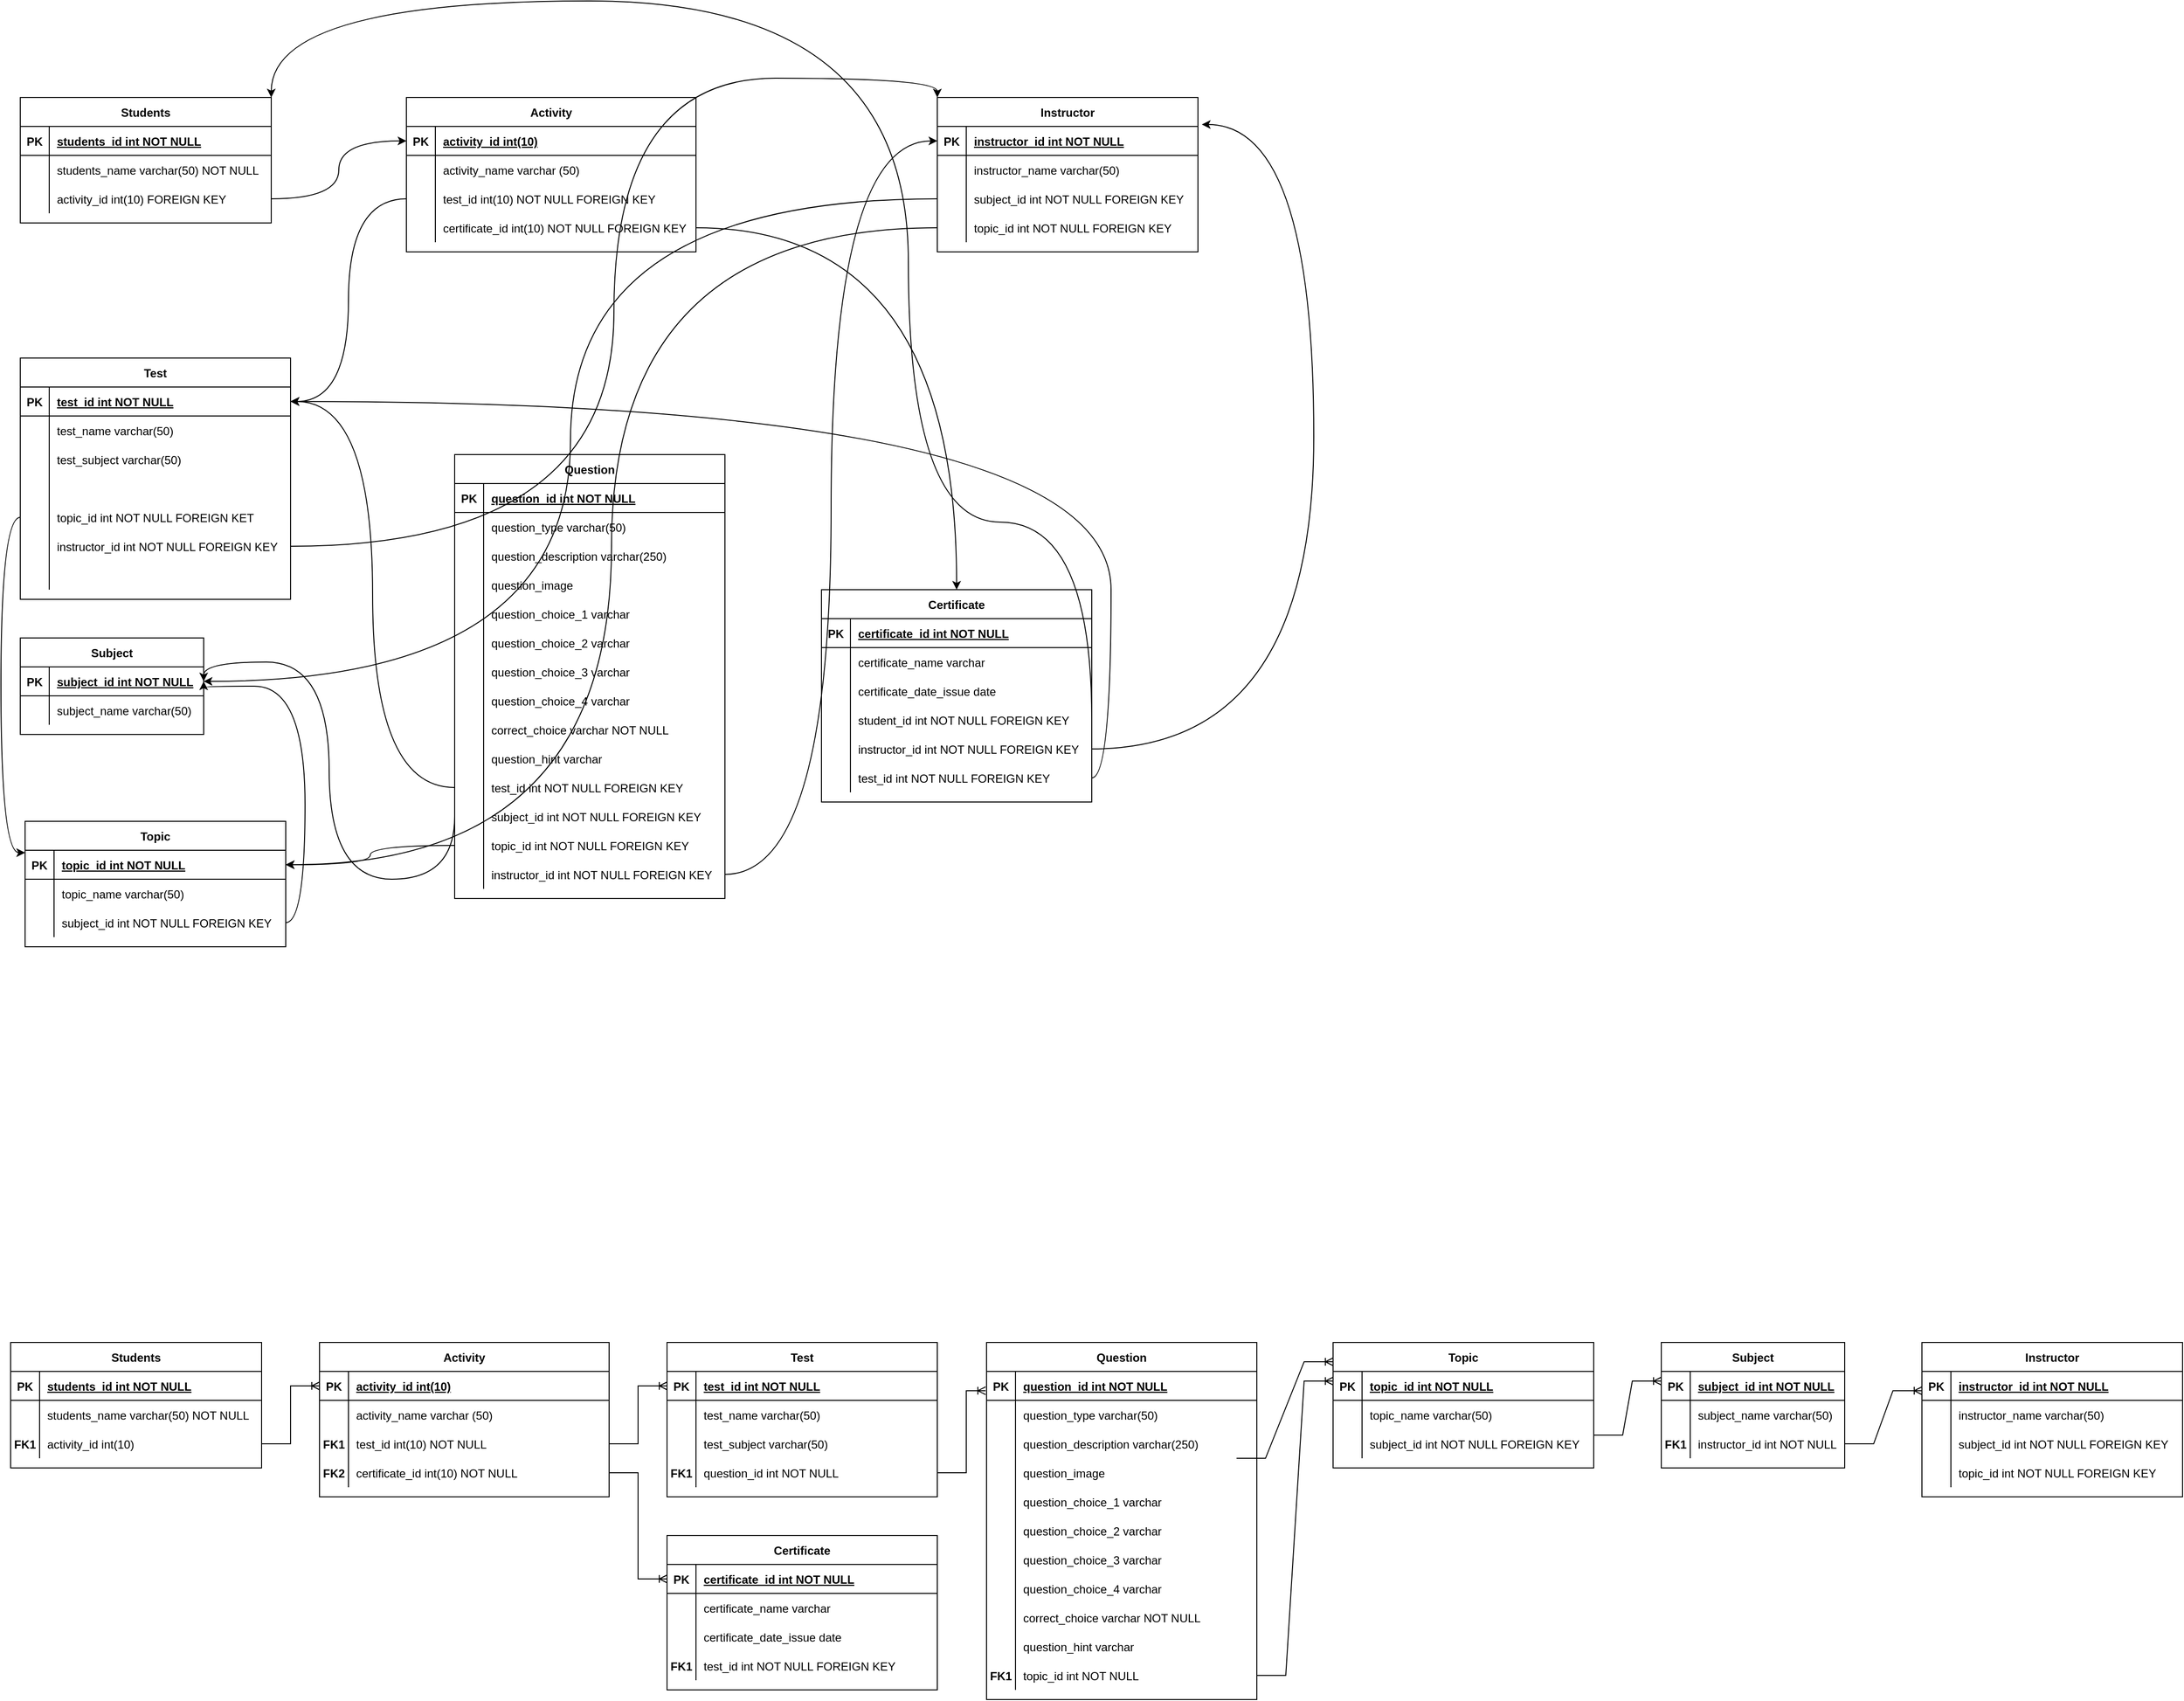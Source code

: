 <mxfile version="15.5.0" type="github">
  <diagram id="R2lEEEUBdFMjLlhIrx00" name="Page-1">
    <mxGraphModel dx="2813" dy="1822" grid="1" gridSize="10" guides="1" tooltips="1" connect="1" arrows="1" fold="1" page="1" pageScale="1" pageWidth="850" pageHeight="1100" math="0" shadow="0" extFonts="Permanent Marker^https://fonts.googleapis.com/css?family=Permanent+Marker">
      <root>
        <mxCell id="0" />
        <mxCell id="1" parent="0" />
        <mxCell id="lBh9mpiNAnU0BXQjj3n8-461" value="Students" style="shape=table;startSize=30;container=1;collapsible=1;childLayout=tableLayout;fixedRows=1;rowLines=0;fontStyle=1;align=center;resizeLast=1;" vertex="1" parent="1">
          <mxGeometry x="-1630" y="-930" width="260" height="130" as="geometry" />
        </mxCell>
        <mxCell id="lBh9mpiNAnU0BXQjj3n8-462" value="" style="shape=partialRectangle;collapsible=0;dropTarget=0;pointerEvents=0;fillColor=none;points=[[0,0.5],[1,0.5]];portConstraint=eastwest;top=0;left=0;right=0;bottom=1;" vertex="1" parent="lBh9mpiNAnU0BXQjj3n8-461">
          <mxGeometry y="30" width="260" height="30" as="geometry" />
        </mxCell>
        <mxCell id="lBh9mpiNAnU0BXQjj3n8-463" value="PK" style="shape=partialRectangle;overflow=hidden;connectable=0;fillColor=none;top=0;left=0;bottom=0;right=0;fontStyle=1;" vertex="1" parent="lBh9mpiNAnU0BXQjj3n8-462">
          <mxGeometry width="30" height="30" as="geometry">
            <mxRectangle width="30" height="30" as="alternateBounds" />
          </mxGeometry>
        </mxCell>
        <mxCell id="lBh9mpiNAnU0BXQjj3n8-464" value="students_id int NOT NULL " style="shape=partialRectangle;overflow=hidden;connectable=0;fillColor=none;top=0;left=0;bottom=0;right=0;align=left;spacingLeft=6;fontStyle=5;" vertex="1" parent="lBh9mpiNAnU0BXQjj3n8-462">
          <mxGeometry x="30" width="230" height="30" as="geometry">
            <mxRectangle width="230" height="30" as="alternateBounds" />
          </mxGeometry>
        </mxCell>
        <mxCell id="lBh9mpiNAnU0BXQjj3n8-465" value="" style="shape=partialRectangle;collapsible=0;dropTarget=0;pointerEvents=0;fillColor=none;points=[[0,0.5],[1,0.5]];portConstraint=eastwest;top=0;left=0;right=0;bottom=0;" vertex="1" parent="lBh9mpiNAnU0BXQjj3n8-461">
          <mxGeometry y="60" width="260" height="30" as="geometry" />
        </mxCell>
        <mxCell id="lBh9mpiNAnU0BXQjj3n8-466" value="" style="shape=partialRectangle;overflow=hidden;connectable=0;fillColor=none;top=0;left=0;bottom=0;right=0;" vertex="1" parent="lBh9mpiNAnU0BXQjj3n8-465">
          <mxGeometry width="30" height="30" as="geometry">
            <mxRectangle width="30" height="30" as="alternateBounds" />
          </mxGeometry>
        </mxCell>
        <mxCell id="lBh9mpiNAnU0BXQjj3n8-467" value="students_name varchar(50) NOT NULL" style="shape=partialRectangle;overflow=hidden;connectable=0;fillColor=none;top=0;left=0;bottom=0;right=0;align=left;spacingLeft=6;" vertex="1" parent="lBh9mpiNAnU0BXQjj3n8-465">
          <mxGeometry x="30" width="230" height="30" as="geometry">
            <mxRectangle width="230" height="30" as="alternateBounds" />
          </mxGeometry>
        </mxCell>
        <mxCell id="lBh9mpiNAnU0BXQjj3n8-468" value="" style="shape=partialRectangle;collapsible=0;dropTarget=0;pointerEvents=0;fillColor=none;points=[[0,0.5],[1,0.5]];portConstraint=eastwest;top=0;left=0;right=0;bottom=0;" vertex="1" parent="lBh9mpiNAnU0BXQjj3n8-461">
          <mxGeometry y="90" width="260" height="30" as="geometry" />
        </mxCell>
        <mxCell id="lBh9mpiNAnU0BXQjj3n8-469" value="" style="shape=partialRectangle;overflow=hidden;connectable=0;fillColor=none;top=0;left=0;bottom=0;right=0;" vertex="1" parent="lBh9mpiNAnU0BXQjj3n8-468">
          <mxGeometry width="30" height="30" as="geometry">
            <mxRectangle width="30" height="30" as="alternateBounds" />
          </mxGeometry>
        </mxCell>
        <mxCell id="lBh9mpiNAnU0BXQjj3n8-470" value="activity_id int(10) FOREIGN KEY" style="shape=partialRectangle;overflow=hidden;connectable=0;fillColor=none;top=0;left=0;bottom=0;right=0;align=left;spacingLeft=6;" vertex="1" parent="lBh9mpiNAnU0BXQjj3n8-468">
          <mxGeometry x="30" width="230" height="30" as="geometry">
            <mxRectangle width="230" height="30" as="alternateBounds" />
          </mxGeometry>
        </mxCell>
        <mxCell id="lBh9mpiNAnU0BXQjj3n8-471" value="Activity" style="shape=table;startSize=30;container=1;collapsible=1;childLayout=tableLayout;fixedRows=1;rowLines=0;fontStyle=1;align=center;resizeLast=1;" vertex="1" parent="1">
          <mxGeometry x="-1230" y="-930" width="300" height="160" as="geometry" />
        </mxCell>
        <mxCell id="lBh9mpiNAnU0BXQjj3n8-472" value="" style="shape=partialRectangle;collapsible=0;dropTarget=0;pointerEvents=0;fillColor=none;points=[[0,0.5],[1,0.5]];portConstraint=eastwest;top=0;left=0;right=0;bottom=1;" vertex="1" parent="lBh9mpiNAnU0BXQjj3n8-471">
          <mxGeometry y="30" width="300" height="30" as="geometry" />
        </mxCell>
        <mxCell id="lBh9mpiNAnU0BXQjj3n8-473" value="PK" style="shape=partialRectangle;overflow=hidden;connectable=0;fillColor=none;top=0;left=0;bottom=0;right=0;fontStyle=1;" vertex="1" parent="lBh9mpiNAnU0BXQjj3n8-472">
          <mxGeometry width="30" height="30" as="geometry">
            <mxRectangle width="30" height="30" as="alternateBounds" />
          </mxGeometry>
        </mxCell>
        <mxCell id="lBh9mpiNAnU0BXQjj3n8-474" value="activity_id int(10) " style="shape=partialRectangle;overflow=hidden;connectable=0;fillColor=none;top=0;left=0;bottom=0;right=0;align=left;spacingLeft=6;fontStyle=5;" vertex="1" parent="lBh9mpiNAnU0BXQjj3n8-472">
          <mxGeometry x="30" width="270" height="30" as="geometry">
            <mxRectangle width="270" height="30" as="alternateBounds" />
          </mxGeometry>
        </mxCell>
        <mxCell id="lBh9mpiNAnU0BXQjj3n8-475" value="" style="shape=partialRectangle;collapsible=0;dropTarget=0;pointerEvents=0;fillColor=none;points=[[0,0.5],[1,0.5]];portConstraint=eastwest;top=0;left=0;right=0;bottom=0;" vertex="1" parent="lBh9mpiNAnU0BXQjj3n8-471">
          <mxGeometry y="60" width="300" height="30" as="geometry" />
        </mxCell>
        <mxCell id="lBh9mpiNAnU0BXQjj3n8-476" value="" style="shape=partialRectangle;overflow=hidden;connectable=0;fillColor=none;top=0;left=0;bottom=0;right=0;" vertex="1" parent="lBh9mpiNAnU0BXQjj3n8-475">
          <mxGeometry width="30" height="30" as="geometry">
            <mxRectangle width="30" height="30" as="alternateBounds" />
          </mxGeometry>
        </mxCell>
        <mxCell id="lBh9mpiNAnU0BXQjj3n8-477" value="activity_name varchar (50)" style="shape=partialRectangle;overflow=hidden;connectable=0;fillColor=none;top=0;left=0;bottom=0;right=0;align=left;spacingLeft=6;" vertex="1" parent="lBh9mpiNAnU0BXQjj3n8-475">
          <mxGeometry x="30" width="270" height="30" as="geometry">
            <mxRectangle width="270" height="30" as="alternateBounds" />
          </mxGeometry>
        </mxCell>
        <mxCell id="lBh9mpiNAnU0BXQjj3n8-478" value="" style="shape=partialRectangle;collapsible=0;dropTarget=0;pointerEvents=0;fillColor=none;points=[[0,0.5],[1,0.5]];portConstraint=eastwest;top=0;left=0;right=0;bottom=0;" vertex="1" parent="lBh9mpiNAnU0BXQjj3n8-471">
          <mxGeometry y="90" width="300" height="30" as="geometry" />
        </mxCell>
        <mxCell id="lBh9mpiNAnU0BXQjj3n8-479" value="" style="shape=partialRectangle;overflow=hidden;connectable=0;fillColor=none;top=0;left=0;bottom=0;right=0;" vertex="1" parent="lBh9mpiNAnU0BXQjj3n8-478">
          <mxGeometry width="30" height="30" as="geometry">
            <mxRectangle width="30" height="30" as="alternateBounds" />
          </mxGeometry>
        </mxCell>
        <mxCell id="lBh9mpiNAnU0BXQjj3n8-480" value="test_id int(10) NOT NULL FOREIGN KEY" style="shape=partialRectangle;overflow=hidden;connectable=0;fillColor=none;top=0;left=0;bottom=0;right=0;align=left;spacingLeft=6;" vertex="1" parent="lBh9mpiNAnU0BXQjj3n8-478">
          <mxGeometry x="30" width="270" height="30" as="geometry">
            <mxRectangle width="270" height="30" as="alternateBounds" />
          </mxGeometry>
        </mxCell>
        <mxCell id="lBh9mpiNAnU0BXQjj3n8-481" value="" style="shape=partialRectangle;collapsible=0;dropTarget=0;pointerEvents=0;fillColor=none;points=[[0,0.5],[1,0.5]];portConstraint=eastwest;top=0;left=0;right=0;bottom=0;" vertex="1" parent="lBh9mpiNAnU0BXQjj3n8-471">
          <mxGeometry y="120" width="300" height="30" as="geometry" />
        </mxCell>
        <mxCell id="lBh9mpiNAnU0BXQjj3n8-482" value="" style="shape=partialRectangle;overflow=hidden;connectable=0;fillColor=none;top=0;left=0;bottom=0;right=0;" vertex="1" parent="lBh9mpiNAnU0BXQjj3n8-481">
          <mxGeometry width="30" height="30" as="geometry">
            <mxRectangle width="30" height="30" as="alternateBounds" />
          </mxGeometry>
        </mxCell>
        <mxCell id="lBh9mpiNAnU0BXQjj3n8-483" value="certificate_id int(10) NOT NULL FOREIGN KEY" style="shape=partialRectangle;overflow=hidden;connectable=0;fillColor=none;top=0;left=0;bottom=0;right=0;align=left;spacingLeft=6;" vertex="1" parent="lBh9mpiNAnU0BXQjj3n8-481">
          <mxGeometry x="30" width="270" height="30" as="geometry">
            <mxRectangle width="270" height="30" as="alternateBounds" />
          </mxGeometry>
        </mxCell>
        <mxCell id="lBh9mpiNAnU0BXQjj3n8-484" value="Test" style="shape=table;startSize=30;container=1;collapsible=1;childLayout=tableLayout;fixedRows=1;rowLines=0;fontStyle=1;align=center;resizeLast=1;" vertex="1" parent="1">
          <mxGeometry x="-1630" y="-660" width="280" height="250" as="geometry" />
        </mxCell>
        <mxCell id="lBh9mpiNAnU0BXQjj3n8-485" value="" style="shape=partialRectangle;collapsible=0;dropTarget=0;pointerEvents=0;fillColor=none;points=[[0,0.5],[1,0.5]];portConstraint=eastwest;top=0;left=0;right=0;bottom=1;" vertex="1" parent="lBh9mpiNAnU0BXQjj3n8-484">
          <mxGeometry y="30" width="280" height="30" as="geometry" />
        </mxCell>
        <mxCell id="lBh9mpiNAnU0BXQjj3n8-486" value="PK" style="shape=partialRectangle;overflow=hidden;connectable=0;fillColor=none;top=0;left=0;bottom=0;right=0;fontStyle=1;" vertex="1" parent="lBh9mpiNAnU0BXQjj3n8-485">
          <mxGeometry width="30" height="30" as="geometry">
            <mxRectangle width="30" height="30" as="alternateBounds" />
          </mxGeometry>
        </mxCell>
        <mxCell id="lBh9mpiNAnU0BXQjj3n8-487" value="test_id int NOT NULL " style="shape=partialRectangle;overflow=hidden;connectable=0;fillColor=none;top=0;left=0;bottom=0;right=0;align=left;spacingLeft=6;fontStyle=5;" vertex="1" parent="lBh9mpiNAnU0BXQjj3n8-485">
          <mxGeometry x="30" width="250" height="30" as="geometry">
            <mxRectangle width="250" height="30" as="alternateBounds" />
          </mxGeometry>
        </mxCell>
        <mxCell id="lBh9mpiNAnU0BXQjj3n8-488" value="" style="shape=partialRectangle;collapsible=0;dropTarget=0;pointerEvents=0;fillColor=none;points=[[0,0.5],[1,0.5]];portConstraint=eastwest;top=0;left=0;right=0;bottom=0;" vertex="1" parent="lBh9mpiNAnU0BXQjj3n8-484">
          <mxGeometry y="60" width="280" height="30" as="geometry" />
        </mxCell>
        <mxCell id="lBh9mpiNAnU0BXQjj3n8-489" value="" style="shape=partialRectangle;overflow=hidden;connectable=0;fillColor=none;top=0;left=0;bottom=0;right=0;" vertex="1" parent="lBh9mpiNAnU0BXQjj3n8-488">
          <mxGeometry width="30" height="30" as="geometry">
            <mxRectangle width="30" height="30" as="alternateBounds" />
          </mxGeometry>
        </mxCell>
        <mxCell id="lBh9mpiNAnU0BXQjj3n8-490" value="test_name varchar(50)" style="shape=partialRectangle;overflow=hidden;connectable=0;fillColor=none;top=0;left=0;bottom=0;right=0;align=left;spacingLeft=6;" vertex="1" parent="lBh9mpiNAnU0BXQjj3n8-488">
          <mxGeometry x="30" width="250" height="30" as="geometry">
            <mxRectangle width="250" height="30" as="alternateBounds" />
          </mxGeometry>
        </mxCell>
        <mxCell id="lBh9mpiNAnU0BXQjj3n8-491" value="" style="shape=partialRectangle;collapsible=0;dropTarget=0;pointerEvents=0;fillColor=none;points=[[0,0.5],[1,0.5]];portConstraint=eastwest;top=0;left=0;right=0;bottom=0;" vertex="1" parent="lBh9mpiNAnU0BXQjj3n8-484">
          <mxGeometry y="90" width="280" height="30" as="geometry" />
        </mxCell>
        <mxCell id="lBh9mpiNAnU0BXQjj3n8-492" value="" style="shape=partialRectangle;overflow=hidden;connectable=0;fillColor=none;top=0;left=0;bottom=0;right=0;" vertex="1" parent="lBh9mpiNAnU0BXQjj3n8-491">
          <mxGeometry width="30" height="30" as="geometry">
            <mxRectangle width="30" height="30" as="alternateBounds" />
          </mxGeometry>
        </mxCell>
        <mxCell id="lBh9mpiNAnU0BXQjj3n8-493" value="test_subject varchar(50)" style="shape=partialRectangle;overflow=hidden;connectable=0;fillColor=none;top=0;left=0;bottom=0;right=0;align=left;spacingLeft=6;" vertex="1" parent="lBh9mpiNAnU0BXQjj3n8-491">
          <mxGeometry x="30" width="250" height="30" as="geometry">
            <mxRectangle width="250" height="30" as="alternateBounds" />
          </mxGeometry>
        </mxCell>
        <mxCell id="lBh9mpiNAnU0BXQjj3n8-494" value="" style="shape=partialRectangle;collapsible=0;dropTarget=0;pointerEvents=0;fillColor=none;points=[[0,0.5],[1,0.5]];portConstraint=eastwest;top=0;left=0;right=0;bottom=0;" vertex="1" parent="lBh9mpiNAnU0BXQjj3n8-484">
          <mxGeometry y="120" width="280" height="30" as="geometry" />
        </mxCell>
        <mxCell id="lBh9mpiNAnU0BXQjj3n8-495" value="" style="shape=partialRectangle;overflow=hidden;connectable=0;fillColor=none;top=0;left=0;bottom=0;right=0;" vertex="1" parent="lBh9mpiNAnU0BXQjj3n8-494">
          <mxGeometry width="30" height="30" as="geometry">
            <mxRectangle width="30" height="30" as="alternateBounds" />
          </mxGeometry>
        </mxCell>
        <mxCell id="lBh9mpiNAnU0BXQjj3n8-496" value="" style="shape=partialRectangle;overflow=hidden;connectable=0;fillColor=none;top=0;left=0;bottom=0;right=0;align=left;spacingLeft=6;" vertex="1" parent="lBh9mpiNAnU0BXQjj3n8-494">
          <mxGeometry x="30" width="250" height="30" as="geometry">
            <mxRectangle width="250" height="30" as="alternateBounds" />
          </mxGeometry>
        </mxCell>
        <mxCell id="lBh9mpiNAnU0BXQjj3n8-497" value="" style="shape=partialRectangle;collapsible=0;dropTarget=0;pointerEvents=0;fillColor=none;points=[[0,0.5],[1,0.5]];portConstraint=eastwest;top=0;left=0;right=0;bottom=0;" vertex="1" parent="lBh9mpiNAnU0BXQjj3n8-484">
          <mxGeometry y="150" width="280" height="30" as="geometry" />
        </mxCell>
        <mxCell id="lBh9mpiNAnU0BXQjj3n8-498" value="" style="shape=partialRectangle;overflow=hidden;connectable=0;fillColor=none;top=0;left=0;bottom=0;right=0;" vertex="1" parent="lBh9mpiNAnU0BXQjj3n8-497">
          <mxGeometry width="30" height="30" as="geometry">
            <mxRectangle width="30" height="30" as="alternateBounds" />
          </mxGeometry>
        </mxCell>
        <mxCell id="lBh9mpiNAnU0BXQjj3n8-499" value="topic_id int NOT NULL FOREIGN KET" style="shape=partialRectangle;overflow=hidden;connectable=0;fillColor=none;top=0;left=0;bottom=0;right=0;align=left;spacingLeft=6;" vertex="1" parent="lBh9mpiNAnU0BXQjj3n8-497">
          <mxGeometry x="30" width="250" height="30" as="geometry">
            <mxRectangle width="250" height="30" as="alternateBounds" />
          </mxGeometry>
        </mxCell>
        <mxCell id="lBh9mpiNAnU0BXQjj3n8-500" value="" style="shape=partialRectangle;collapsible=0;dropTarget=0;pointerEvents=0;fillColor=none;points=[[0,0.5],[1,0.5]];portConstraint=eastwest;top=0;left=0;right=0;bottom=0;" vertex="1" parent="lBh9mpiNAnU0BXQjj3n8-484">
          <mxGeometry y="180" width="280" height="30" as="geometry" />
        </mxCell>
        <mxCell id="lBh9mpiNAnU0BXQjj3n8-501" value="" style="shape=partialRectangle;overflow=hidden;connectable=0;fillColor=none;top=0;left=0;bottom=0;right=0;" vertex="1" parent="lBh9mpiNAnU0BXQjj3n8-500">
          <mxGeometry width="30" height="30" as="geometry">
            <mxRectangle width="30" height="30" as="alternateBounds" />
          </mxGeometry>
        </mxCell>
        <mxCell id="lBh9mpiNAnU0BXQjj3n8-502" value="instructor_id int NOT NULL FOREIGN KEY" style="shape=partialRectangle;overflow=hidden;connectable=0;fillColor=none;top=0;left=0;bottom=0;right=0;align=left;spacingLeft=6;" vertex="1" parent="lBh9mpiNAnU0BXQjj3n8-500">
          <mxGeometry x="30" width="250" height="30" as="geometry">
            <mxRectangle width="250" height="30" as="alternateBounds" />
          </mxGeometry>
        </mxCell>
        <mxCell id="lBh9mpiNAnU0BXQjj3n8-503" value="" style="shape=partialRectangle;collapsible=0;dropTarget=0;pointerEvents=0;fillColor=none;points=[[0,0.5],[1,0.5]];portConstraint=eastwest;top=0;left=0;right=0;bottom=0;" vertex="1" parent="lBh9mpiNAnU0BXQjj3n8-484">
          <mxGeometry y="210" width="280" height="30" as="geometry" />
        </mxCell>
        <mxCell id="lBh9mpiNAnU0BXQjj3n8-504" value="" style="shape=partialRectangle;overflow=hidden;connectable=0;fillColor=none;top=0;left=0;bottom=0;right=0;" vertex="1" parent="lBh9mpiNAnU0BXQjj3n8-503">
          <mxGeometry width="30" height="30" as="geometry">
            <mxRectangle width="30" height="30" as="alternateBounds" />
          </mxGeometry>
        </mxCell>
        <mxCell id="lBh9mpiNAnU0BXQjj3n8-505" value="" style="shape=partialRectangle;overflow=hidden;connectable=0;fillColor=none;top=0;left=0;bottom=0;right=0;align=left;spacingLeft=6;" vertex="1" parent="lBh9mpiNAnU0BXQjj3n8-503">
          <mxGeometry x="30" width="250" height="30" as="geometry">
            <mxRectangle width="250" height="30" as="alternateBounds" />
          </mxGeometry>
        </mxCell>
        <mxCell id="lBh9mpiNAnU0BXQjj3n8-506" value="Question" style="shape=table;startSize=30;container=1;collapsible=1;childLayout=tableLayout;fixedRows=1;rowLines=0;fontStyle=1;align=center;resizeLast=1;" vertex="1" parent="1">
          <mxGeometry x="-1180" y="-560" width="280" height="460" as="geometry" />
        </mxCell>
        <mxCell id="lBh9mpiNAnU0BXQjj3n8-507" value="" style="shape=partialRectangle;collapsible=0;dropTarget=0;pointerEvents=0;fillColor=none;points=[[0,0.5],[1,0.5]];portConstraint=eastwest;top=0;left=0;right=0;bottom=1;" vertex="1" parent="lBh9mpiNAnU0BXQjj3n8-506">
          <mxGeometry y="30" width="280" height="30" as="geometry" />
        </mxCell>
        <mxCell id="lBh9mpiNAnU0BXQjj3n8-508" value="PK" style="shape=partialRectangle;overflow=hidden;connectable=0;fillColor=none;top=0;left=0;bottom=0;right=0;fontStyle=1;" vertex="1" parent="lBh9mpiNAnU0BXQjj3n8-507">
          <mxGeometry width="30" height="30" as="geometry">
            <mxRectangle width="30" height="30" as="alternateBounds" />
          </mxGeometry>
        </mxCell>
        <mxCell id="lBh9mpiNAnU0BXQjj3n8-509" value="question_id int NOT NULL " style="shape=partialRectangle;overflow=hidden;connectable=0;fillColor=none;top=0;left=0;bottom=0;right=0;align=left;spacingLeft=6;fontStyle=5;" vertex="1" parent="lBh9mpiNAnU0BXQjj3n8-507">
          <mxGeometry x="30" width="250" height="30" as="geometry">
            <mxRectangle width="250" height="30" as="alternateBounds" />
          </mxGeometry>
        </mxCell>
        <mxCell id="lBh9mpiNAnU0BXQjj3n8-510" value="" style="shape=partialRectangle;collapsible=0;dropTarget=0;pointerEvents=0;fillColor=none;points=[[0,0.5],[1,0.5]];portConstraint=eastwest;top=0;left=0;right=0;bottom=0;" vertex="1" parent="lBh9mpiNAnU0BXQjj3n8-506">
          <mxGeometry y="60" width="280" height="30" as="geometry" />
        </mxCell>
        <mxCell id="lBh9mpiNAnU0BXQjj3n8-511" value="" style="shape=partialRectangle;overflow=hidden;connectable=0;fillColor=none;top=0;left=0;bottom=0;right=0;" vertex="1" parent="lBh9mpiNAnU0BXQjj3n8-510">
          <mxGeometry width="30" height="30" as="geometry">
            <mxRectangle width="30" height="30" as="alternateBounds" />
          </mxGeometry>
        </mxCell>
        <mxCell id="lBh9mpiNAnU0BXQjj3n8-512" value="question_type varchar(50)" style="shape=partialRectangle;overflow=hidden;connectable=0;fillColor=none;top=0;left=0;bottom=0;right=0;align=left;spacingLeft=6;" vertex="1" parent="lBh9mpiNAnU0BXQjj3n8-510">
          <mxGeometry x="30" width="250" height="30" as="geometry">
            <mxRectangle width="250" height="30" as="alternateBounds" />
          </mxGeometry>
        </mxCell>
        <mxCell id="lBh9mpiNAnU0BXQjj3n8-513" value="" style="shape=partialRectangle;collapsible=0;dropTarget=0;pointerEvents=0;fillColor=none;points=[[0,0.5],[1,0.5]];portConstraint=eastwest;top=0;left=0;right=0;bottom=0;" vertex="1" parent="lBh9mpiNAnU0BXQjj3n8-506">
          <mxGeometry y="90" width="280" height="30" as="geometry" />
        </mxCell>
        <mxCell id="lBh9mpiNAnU0BXQjj3n8-514" value="" style="shape=partialRectangle;overflow=hidden;connectable=0;fillColor=none;top=0;left=0;bottom=0;right=0;" vertex="1" parent="lBh9mpiNAnU0BXQjj3n8-513">
          <mxGeometry width="30" height="30" as="geometry">
            <mxRectangle width="30" height="30" as="alternateBounds" />
          </mxGeometry>
        </mxCell>
        <mxCell id="lBh9mpiNAnU0BXQjj3n8-515" value="question_description varchar(250)" style="shape=partialRectangle;overflow=hidden;connectable=0;fillColor=none;top=0;left=0;bottom=0;right=0;align=left;spacingLeft=6;" vertex="1" parent="lBh9mpiNAnU0BXQjj3n8-513">
          <mxGeometry x="30" width="250" height="30" as="geometry">
            <mxRectangle width="250" height="30" as="alternateBounds" />
          </mxGeometry>
        </mxCell>
        <mxCell id="lBh9mpiNAnU0BXQjj3n8-516" value="" style="shape=partialRectangle;collapsible=0;dropTarget=0;pointerEvents=0;fillColor=none;points=[[0,0.5],[1,0.5]];portConstraint=eastwest;top=0;left=0;right=0;bottom=0;" vertex="1" parent="lBh9mpiNAnU0BXQjj3n8-506">
          <mxGeometry y="120" width="280" height="30" as="geometry" />
        </mxCell>
        <mxCell id="lBh9mpiNAnU0BXQjj3n8-517" value="" style="shape=partialRectangle;overflow=hidden;connectable=0;fillColor=none;top=0;left=0;bottom=0;right=0;" vertex="1" parent="lBh9mpiNAnU0BXQjj3n8-516">
          <mxGeometry width="30" height="30" as="geometry">
            <mxRectangle width="30" height="30" as="alternateBounds" />
          </mxGeometry>
        </mxCell>
        <mxCell id="lBh9mpiNAnU0BXQjj3n8-518" value="question_image" style="shape=partialRectangle;overflow=hidden;connectable=0;fillColor=none;top=0;left=0;bottom=0;right=0;align=left;spacingLeft=6;" vertex="1" parent="lBh9mpiNAnU0BXQjj3n8-516">
          <mxGeometry x="30" width="250" height="30" as="geometry">
            <mxRectangle width="250" height="30" as="alternateBounds" />
          </mxGeometry>
        </mxCell>
        <mxCell id="lBh9mpiNAnU0BXQjj3n8-519" value="" style="shape=partialRectangle;collapsible=0;dropTarget=0;pointerEvents=0;fillColor=none;points=[[0,0.5],[1,0.5]];portConstraint=eastwest;top=0;left=0;right=0;bottom=0;" vertex="1" parent="lBh9mpiNAnU0BXQjj3n8-506">
          <mxGeometry y="150" width="280" height="30" as="geometry" />
        </mxCell>
        <mxCell id="lBh9mpiNAnU0BXQjj3n8-520" value="" style="shape=partialRectangle;overflow=hidden;connectable=0;fillColor=none;top=0;left=0;bottom=0;right=0;" vertex="1" parent="lBh9mpiNAnU0BXQjj3n8-519">
          <mxGeometry width="30" height="30" as="geometry">
            <mxRectangle width="30" height="30" as="alternateBounds" />
          </mxGeometry>
        </mxCell>
        <mxCell id="lBh9mpiNAnU0BXQjj3n8-521" value="question_choice_1 varchar" style="shape=partialRectangle;overflow=hidden;connectable=0;fillColor=none;top=0;left=0;bottom=0;right=0;align=left;spacingLeft=6;" vertex="1" parent="lBh9mpiNAnU0BXQjj3n8-519">
          <mxGeometry x="30" width="250" height="30" as="geometry">
            <mxRectangle width="250" height="30" as="alternateBounds" />
          </mxGeometry>
        </mxCell>
        <mxCell id="lBh9mpiNAnU0BXQjj3n8-522" value="" style="shape=partialRectangle;collapsible=0;dropTarget=0;pointerEvents=0;fillColor=none;points=[[0,0.5],[1,0.5]];portConstraint=eastwest;top=0;left=0;right=0;bottom=0;" vertex="1" parent="lBh9mpiNAnU0BXQjj3n8-506">
          <mxGeometry y="180" width="280" height="30" as="geometry" />
        </mxCell>
        <mxCell id="lBh9mpiNAnU0BXQjj3n8-523" value="" style="shape=partialRectangle;overflow=hidden;connectable=0;fillColor=none;top=0;left=0;bottom=0;right=0;" vertex="1" parent="lBh9mpiNAnU0BXQjj3n8-522">
          <mxGeometry width="30" height="30" as="geometry">
            <mxRectangle width="30" height="30" as="alternateBounds" />
          </mxGeometry>
        </mxCell>
        <mxCell id="lBh9mpiNAnU0BXQjj3n8-524" value="question_choice_2 varchar" style="shape=partialRectangle;overflow=hidden;connectable=0;fillColor=none;top=0;left=0;bottom=0;right=0;align=left;spacingLeft=6;" vertex="1" parent="lBh9mpiNAnU0BXQjj3n8-522">
          <mxGeometry x="30" width="250" height="30" as="geometry">
            <mxRectangle width="250" height="30" as="alternateBounds" />
          </mxGeometry>
        </mxCell>
        <mxCell id="lBh9mpiNAnU0BXQjj3n8-525" value="" style="shape=partialRectangle;collapsible=0;dropTarget=0;pointerEvents=0;fillColor=none;points=[[0,0.5],[1,0.5]];portConstraint=eastwest;top=0;left=0;right=0;bottom=0;" vertex="1" parent="lBh9mpiNAnU0BXQjj3n8-506">
          <mxGeometry y="210" width="280" height="30" as="geometry" />
        </mxCell>
        <mxCell id="lBh9mpiNAnU0BXQjj3n8-526" value="" style="shape=partialRectangle;overflow=hidden;connectable=0;fillColor=none;top=0;left=0;bottom=0;right=0;" vertex="1" parent="lBh9mpiNAnU0BXQjj3n8-525">
          <mxGeometry width="30" height="30" as="geometry">
            <mxRectangle width="30" height="30" as="alternateBounds" />
          </mxGeometry>
        </mxCell>
        <mxCell id="lBh9mpiNAnU0BXQjj3n8-527" value="question_choice_3 varchar" style="shape=partialRectangle;overflow=hidden;connectable=0;fillColor=none;top=0;left=0;bottom=0;right=0;align=left;spacingLeft=6;" vertex="1" parent="lBh9mpiNAnU0BXQjj3n8-525">
          <mxGeometry x="30" width="250" height="30" as="geometry">
            <mxRectangle width="250" height="30" as="alternateBounds" />
          </mxGeometry>
        </mxCell>
        <mxCell id="lBh9mpiNAnU0BXQjj3n8-528" value="" style="shape=partialRectangle;collapsible=0;dropTarget=0;pointerEvents=0;fillColor=none;points=[[0,0.5],[1,0.5]];portConstraint=eastwest;top=0;left=0;right=0;bottom=0;" vertex="1" parent="lBh9mpiNAnU0BXQjj3n8-506">
          <mxGeometry y="240" width="280" height="30" as="geometry" />
        </mxCell>
        <mxCell id="lBh9mpiNAnU0BXQjj3n8-529" value="" style="shape=partialRectangle;overflow=hidden;connectable=0;fillColor=none;top=0;left=0;bottom=0;right=0;" vertex="1" parent="lBh9mpiNAnU0BXQjj3n8-528">
          <mxGeometry width="30" height="30" as="geometry">
            <mxRectangle width="30" height="30" as="alternateBounds" />
          </mxGeometry>
        </mxCell>
        <mxCell id="lBh9mpiNAnU0BXQjj3n8-530" value="question_choice_4 varchar" style="shape=partialRectangle;overflow=hidden;connectable=0;fillColor=none;top=0;left=0;bottom=0;right=0;align=left;spacingLeft=6;" vertex="1" parent="lBh9mpiNAnU0BXQjj3n8-528">
          <mxGeometry x="30" width="250" height="30" as="geometry">
            <mxRectangle width="250" height="30" as="alternateBounds" />
          </mxGeometry>
        </mxCell>
        <mxCell id="lBh9mpiNAnU0BXQjj3n8-531" value="" style="shape=partialRectangle;collapsible=0;dropTarget=0;pointerEvents=0;fillColor=none;points=[[0,0.5],[1,0.5]];portConstraint=eastwest;top=0;left=0;right=0;bottom=0;" vertex="1" parent="lBh9mpiNAnU0BXQjj3n8-506">
          <mxGeometry y="270" width="280" height="30" as="geometry" />
        </mxCell>
        <mxCell id="lBh9mpiNAnU0BXQjj3n8-532" value="" style="shape=partialRectangle;overflow=hidden;connectable=0;fillColor=none;top=0;left=0;bottom=0;right=0;" vertex="1" parent="lBh9mpiNAnU0BXQjj3n8-531">
          <mxGeometry width="30" height="30" as="geometry">
            <mxRectangle width="30" height="30" as="alternateBounds" />
          </mxGeometry>
        </mxCell>
        <mxCell id="lBh9mpiNAnU0BXQjj3n8-533" value="correct_choice varchar NOT NULL" style="shape=partialRectangle;overflow=hidden;connectable=0;fillColor=none;top=0;left=0;bottom=0;right=0;align=left;spacingLeft=6;" vertex="1" parent="lBh9mpiNAnU0BXQjj3n8-531">
          <mxGeometry x="30" width="250" height="30" as="geometry">
            <mxRectangle width="250" height="30" as="alternateBounds" />
          </mxGeometry>
        </mxCell>
        <mxCell id="lBh9mpiNAnU0BXQjj3n8-534" value="" style="shape=partialRectangle;collapsible=0;dropTarget=0;pointerEvents=0;fillColor=none;points=[[0,0.5],[1,0.5]];portConstraint=eastwest;top=0;left=0;right=0;bottom=0;" vertex="1" parent="lBh9mpiNAnU0BXQjj3n8-506">
          <mxGeometry y="300" width="280" height="30" as="geometry" />
        </mxCell>
        <mxCell id="lBh9mpiNAnU0BXQjj3n8-535" value="" style="shape=partialRectangle;overflow=hidden;connectable=0;fillColor=none;top=0;left=0;bottom=0;right=0;" vertex="1" parent="lBh9mpiNAnU0BXQjj3n8-534">
          <mxGeometry width="30" height="30" as="geometry">
            <mxRectangle width="30" height="30" as="alternateBounds" />
          </mxGeometry>
        </mxCell>
        <mxCell id="lBh9mpiNAnU0BXQjj3n8-536" value="question_hint varchar" style="shape=partialRectangle;overflow=hidden;connectable=0;fillColor=none;top=0;left=0;bottom=0;right=0;align=left;spacingLeft=6;" vertex="1" parent="lBh9mpiNAnU0BXQjj3n8-534">
          <mxGeometry x="30" width="250" height="30" as="geometry">
            <mxRectangle width="250" height="30" as="alternateBounds" />
          </mxGeometry>
        </mxCell>
        <mxCell id="lBh9mpiNAnU0BXQjj3n8-736" style="shape=partialRectangle;collapsible=0;dropTarget=0;pointerEvents=0;fillColor=none;points=[[0,0.5],[1,0.5]];portConstraint=eastwest;top=0;left=0;right=0;bottom=0;" vertex="1" parent="lBh9mpiNAnU0BXQjj3n8-506">
          <mxGeometry y="330" width="280" height="30" as="geometry" />
        </mxCell>
        <mxCell id="lBh9mpiNAnU0BXQjj3n8-737" style="shape=partialRectangle;overflow=hidden;connectable=0;fillColor=none;top=0;left=0;bottom=0;right=0;" vertex="1" parent="lBh9mpiNAnU0BXQjj3n8-736">
          <mxGeometry width="30" height="30" as="geometry">
            <mxRectangle width="30" height="30" as="alternateBounds" />
          </mxGeometry>
        </mxCell>
        <mxCell id="lBh9mpiNAnU0BXQjj3n8-738" value="test_id int NOT NULL FOREIGN KEY" style="shape=partialRectangle;overflow=hidden;connectable=0;fillColor=none;top=0;left=0;bottom=0;right=0;align=left;spacingLeft=6;" vertex="1" parent="lBh9mpiNAnU0BXQjj3n8-736">
          <mxGeometry x="30" width="250" height="30" as="geometry">
            <mxRectangle width="250" height="30" as="alternateBounds" />
          </mxGeometry>
        </mxCell>
        <mxCell id="lBh9mpiNAnU0BXQjj3n8-537" value="" style="shape=partialRectangle;collapsible=0;dropTarget=0;pointerEvents=0;fillColor=none;points=[[0,0.5],[1,0.5]];portConstraint=eastwest;top=0;left=0;right=0;bottom=0;" vertex="1" parent="lBh9mpiNAnU0BXQjj3n8-506">
          <mxGeometry y="360" width="280" height="30" as="geometry" />
        </mxCell>
        <mxCell id="lBh9mpiNAnU0BXQjj3n8-538" value="" style="shape=partialRectangle;overflow=hidden;connectable=0;fillColor=none;top=0;left=0;bottom=0;right=0;" vertex="1" parent="lBh9mpiNAnU0BXQjj3n8-537">
          <mxGeometry width="30" height="30" as="geometry">
            <mxRectangle width="30" height="30" as="alternateBounds" />
          </mxGeometry>
        </mxCell>
        <mxCell id="lBh9mpiNAnU0BXQjj3n8-539" value="subject_id int NOT NULL FOREIGN KEY" style="shape=partialRectangle;overflow=hidden;connectable=0;fillColor=none;top=0;left=0;bottom=0;right=0;align=left;spacingLeft=6;" vertex="1" parent="lBh9mpiNAnU0BXQjj3n8-537">
          <mxGeometry x="30" width="250" height="30" as="geometry">
            <mxRectangle width="250" height="30" as="alternateBounds" />
          </mxGeometry>
        </mxCell>
        <mxCell id="lBh9mpiNAnU0BXQjj3n8-540" value="" style="shape=partialRectangle;collapsible=0;dropTarget=0;pointerEvents=0;fillColor=none;points=[[0,0.5],[1,0.5]];portConstraint=eastwest;top=0;left=0;right=0;bottom=0;" vertex="1" parent="lBh9mpiNAnU0BXQjj3n8-506">
          <mxGeometry y="390" width="280" height="30" as="geometry" />
        </mxCell>
        <mxCell id="lBh9mpiNAnU0BXQjj3n8-541" value="" style="shape=partialRectangle;overflow=hidden;connectable=0;fillColor=none;top=0;left=0;bottom=0;right=0;" vertex="1" parent="lBh9mpiNAnU0BXQjj3n8-540">
          <mxGeometry width="30" height="30" as="geometry">
            <mxRectangle width="30" height="30" as="alternateBounds" />
          </mxGeometry>
        </mxCell>
        <mxCell id="lBh9mpiNAnU0BXQjj3n8-542" value="topic_id int NOT NULL FOREIGN KEY" style="shape=partialRectangle;overflow=hidden;connectable=0;fillColor=none;top=0;left=0;bottom=0;right=0;align=left;spacingLeft=6;" vertex="1" parent="lBh9mpiNAnU0BXQjj3n8-540">
          <mxGeometry x="30" width="250" height="30" as="geometry">
            <mxRectangle width="250" height="30" as="alternateBounds" />
          </mxGeometry>
        </mxCell>
        <mxCell id="lBh9mpiNAnU0BXQjj3n8-543" value="" style="shape=partialRectangle;collapsible=0;dropTarget=0;pointerEvents=0;fillColor=none;points=[[0,0.5],[1,0.5]];portConstraint=eastwest;top=0;left=0;right=0;bottom=0;" vertex="1" parent="lBh9mpiNAnU0BXQjj3n8-506">
          <mxGeometry y="420" width="280" height="30" as="geometry" />
        </mxCell>
        <mxCell id="lBh9mpiNAnU0BXQjj3n8-544" value="" style="shape=partialRectangle;overflow=hidden;connectable=0;fillColor=none;top=0;left=0;bottom=0;right=0;" vertex="1" parent="lBh9mpiNAnU0BXQjj3n8-543">
          <mxGeometry width="30" height="30" as="geometry">
            <mxRectangle width="30" height="30" as="alternateBounds" />
          </mxGeometry>
        </mxCell>
        <mxCell id="lBh9mpiNAnU0BXQjj3n8-545" value="instructor_id int NOT NULL FOREIGN KEY" style="shape=partialRectangle;overflow=hidden;connectable=0;fillColor=none;top=0;left=0;bottom=0;right=0;align=left;spacingLeft=6;" vertex="1" parent="lBh9mpiNAnU0BXQjj3n8-543">
          <mxGeometry x="30" width="250" height="30" as="geometry">
            <mxRectangle width="250" height="30" as="alternateBounds" />
          </mxGeometry>
        </mxCell>
        <mxCell id="lBh9mpiNAnU0BXQjj3n8-546" value="Subject" style="shape=table;startSize=30;container=1;collapsible=1;childLayout=tableLayout;fixedRows=1;rowLines=0;fontStyle=1;align=center;resizeLast=1;" vertex="1" parent="1">
          <mxGeometry x="-1630" y="-370" width="190" height="100" as="geometry" />
        </mxCell>
        <mxCell id="lBh9mpiNAnU0BXQjj3n8-547" value="" style="shape=partialRectangle;collapsible=0;dropTarget=0;pointerEvents=0;fillColor=none;points=[[0,0.5],[1,0.5]];portConstraint=eastwest;top=0;left=0;right=0;bottom=1;" vertex="1" parent="lBh9mpiNAnU0BXQjj3n8-546">
          <mxGeometry y="30" width="190" height="30" as="geometry" />
        </mxCell>
        <mxCell id="lBh9mpiNAnU0BXQjj3n8-548" value="PK" style="shape=partialRectangle;overflow=hidden;connectable=0;fillColor=none;top=0;left=0;bottom=0;right=0;fontStyle=1;" vertex="1" parent="lBh9mpiNAnU0BXQjj3n8-547">
          <mxGeometry width="30" height="30" as="geometry">
            <mxRectangle width="30" height="30" as="alternateBounds" />
          </mxGeometry>
        </mxCell>
        <mxCell id="lBh9mpiNAnU0BXQjj3n8-549" value="subject_id int NOT NULL " style="shape=partialRectangle;overflow=hidden;connectable=0;fillColor=none;top=0;left=0;bottom=0;right=0;align=left;spacingLeft=6;fontStyle=5;" vertex="1" parent="lBh9mpiNAnU0BXQjj3n8-547">
          <mxGeometry x="30" width="160" height="30" as="geometry">
            <mxRectangle width="160" height="30" as="alternateBounds" />
          </mxGeometry>
        </mxCell>
        <mxCell id="lBh9mpiNAnU0BXQjj3n8-550" value="" style="shape=partialRectangle;collapsible=0;dropTarget=0;pointerEvents=0;fillColor=none;points=[[0,0.5],[1,0.5]];portConstraint=eastwest;top=0;left=0;right=0;bottom=0;" vertex="1" parent="lBh9mpiNAnU0BXQjj3n8-546">
          <mxGeometry y="60" width="190" height="30" as="geometry" />
        </mxCell>
        <mxCell id="lBh9mpiNAnU0BXQjj3n8-551" value="" style="shape=partialRectangle;overflow=hidden;connectable=0;fillColor=none;top=0;left=0;bottom=0;right=0;" vertex="1" parent="lBh9mpiNAnU0BXQjj3n8-550">
          <mxGeometry width="30" height="30" as="geometry">
            <mxRectangle width="30" height="30" as="alternateBounds" />
          </mxGeometry>
        </mxCell>
        <mxCell id="lBh9mpiNAnU0BXQjj3n8-552" value="subject_name varchar(50)" style="shape=partialRectangle;overflow=hidden;connectable=0;fillColor=none;top=0;left=0;bottom=0;right=0;align=left;spacingLeft=6;" vertex="1" parent="lBh9mpiNAnU0BXQjj3n8-550">
          <mxGeometry x="30" width="160" height="30" as="geometry">
            <mxRectangle width="160" height="30" as="alternateBounds" />
          </mxGeometry>
        </mxCell>
        <mxCell id="lBh9mpiNAnU0BXQjj3n8-553" value="Topic" style="shape=table;startSize=30;container=1;collapsible=1;childLayout=tableLayout;fixedRows=1;rowLines=0;fontStyle=1;align=center;resizeLast=1;" vertex="1" parent="1">
          <mxGeometry x="-1625" y="-180" width="270" height="130" as="geometry" />
        </mxCell>
        <mxCell id="lBh9mpiNAnU0BXQjj3n8-554" value="" style="shape=partialRectangle;collapsible=0;dropTarget=0;pointerEvents=0;fillColor=none;points=[[0,0.5],[1,0.5]];portConstraint=eastwest;top=0;left=0;right=0;bottom=1;" vertex="1" parent="lBh9mpiNAnU0BXQjj3n8-553">
          <mxGeometry y="30" width="270" height="30" as="geometry" />
        </mxCell>
        <mxCell id="lBh9mpiNAnU0BXQjj3n8-555" value="PK" style="shape=partialRectangle;overflow=hidden;connectable=0;fillColor=none;top=0;left=0;bottom=0;right=0;fontStyle=1;" vertex="1" parent="lBh9mpiNAnU0BXQjj3n8-554">
          <mxGeometry width="30" height="30" as="geometry">
            <mxRectangle width="30" height="30" as="alternateBounds" />
          </mxGeometry>
        </mxCell>
        <mxCell id="lBh9mpiNAnU0BXQjj3n8-556" value="topic_id int NOT NULL " style="shape=partialRectangle;overflow=hidden;connectable=0;fillColor=none;top=0;left=0;bottom=0;right=0;align=left;spacingLeft=6;fontStyle=5;" vertex="1" parent="lBh9mpiNAnU0BXQjj3n8-554">
          <mxGeometry x="30" width="240" height="30" as="geometry">
            <mxRectangle width="240" height="30" as="alternateBounds" />
          </mxGeometry>
        </mxCell>
        <mxCell id="lBh9mpiNAnU0BXQjj3n8-557" value="" style="shape=partialRectangle;collapsible=0;dropTarget=0;pointerEvents=0;fillColor=none;points=[[0,0.5],[1,0.5]];portConstraint=eastwest;top=0;left=0;right=0;bottom=0;" vertex="1" parent="lBh9mpiNAnU0BXQjj3n8-553">
          <mxGeometry y="60" width="270" height="30" as="geometry" />
        </mxCell>
        <mxCell id="lBh9mpiNAnU0BXQjj3n8-558" value="" style="shape=partialRectangle;overflow=hidden;connectable=0;fillColor=none;top=0;left=0;bottom=0;right=0;" vertex="1" parent="lBh9mpiNAnU0BXQjj3n8-557">
          <mxGeometry width="30" height="30" as="geometry">
            <mxRectangle width="30" height="30" as="alternateBounds" />
          </mxGeometry>
        </mxCell>
        <mxCell id="lBh9mpiNAnU0BXQjj3n8-559" value="topic_name varchar(50)" style="shape=partialRectangle;overflow=hidden;connectable=0;fillColor=none;top=0;left=0;bottom=0;right=0;align=left;spacingLeft=6;" vertex="1" parent="lBh9mpiNAnU0BXQjj3n8-557">
          <mxGeometry x="30" width="240" height="30" as="geometry">
            <mxRectangle width="240" height="30" as="alternateBounds" />
          </mxGeometry>
        </mxCell>
        <mxCell id="lBh9mpiNAnU0BXQjj3n8-560" value="" style="shape=partialRectangle;collapsible=0;dropTarget=0;pointerEvents=0;fillColor=none;points=[[0,0.5],[1,0.5]];portConstraint=eastwest;top=0;left=0;right=0;bottom=0;" vertex="1" parent="lBh9mpiNAnU0BXQjj3n8-553">
          <mxGeometry y="90" width="270" height="30" as="geometry" />
        </mxCell>
        <mxCell id="lBh9mpiNAnU0BXQjj3n8-561" value="" style="shape=partialRectangle;overflow=hidden;connectable=0;fillColor=none;top=0;left=0;bottom=0;right=0;" vertex="1" parent="lBh9mpiNAnU0BXQjj3n8-560">
          <mxGeometry width="30" height="30" as="geometry">
            <mxRectangle width="30" height="30" as="alternateBounds" />
          </mxGeometry>
        </mxCell>
        <mxCell id="lBh9mpiNAnU0BXQjj3n8-562" value="subject_id int NOT NULL FOREIGN KEY" style="shape=partialRectangle;overflow=hidden;connectable=0;fillColor=none;top=0;left=0;bottom=0;right=0;align=left;spacingLeft=6;" vertex="1" parent="lBh9mpiNAnU0BXQjj3n8-560">
          <mxGeometry x="30" width="240" height="30" as="geometry">
            <mxRectangle width="240" height="30" as="alternateBounds" />
          </mxGeometry>
        </mxCell>
        <mxCell id="lBh9mpiNAnU0BXQjj3n8-563" value="Instructor" style="shape=table;startSize=30;container=1;collapsible=1;childLayout=tableLayout;fixedRows=1;rowLines=0;fontStyle=1;align=center;resizeLast=1;" vertex="1" parent="1">
          <mxGeometry x="-680" y="-930" width="270" height="160" as="geometry" />
        </mxCell>
        <mxCell id="lBh9mpiNAnU0BXQjj3n8-564" value="" style="shape=partialRectangle;collapsible=0;dropTarget=0;pointerEvents=0;fillColor=none;points=[[0,0.5],[1,0.5]];portConstraint=eastwest;top=0;left=0;right=0;bottom=1;" vertex="1" parent="lBh9mpiNAnU0BXQjj3n8-563">
          <mxGeometry y="30" width="270" height="30" as="geometry" />
        </mxCell>
        <mxCell id="lBh9mpiNAnU0BXQjj3n8-565" value="PK" style="shape=partialRectangle;overflow=hidden;connectable=0;fillColor=none;top=0;left=0;bottom=0;right=0;fontStyle=1;" vertex="1" parent="lBh9mpiNAnU0BXQjj3n8-564">
          <mxGeometry width="30" height="30" as="geometry">
            <mxRectangle width="30" height="30" as="alternateBounds" />
          </mxGeometry>
        </mxCell>
        <mxCell id="lBh9mpiNAnU0BXQjj3n8-566" value="instructor_id int NOT NULL " style="shape=partialRectangle;overflow=hidden;connectable=0;fillColor=none;top=0;left=0;bottom=0;right=0;align=left;spacingLeft=6;fontStyle=5;" vertex="1" parent="lBh9mpiNAnU0BXQjj3n8-564">
          <mxGeometry x="30" width="240" height="30" as="geometry">
            <mxRectangle width="240" height="30" as="alternateBounds" />
          </mxGeometry>
        </mxCell>
        <mxCell id="lBh9mpiNAnU0BXQjj3n8-567" value="" style="shape=partialRectangle;collapsible=0;dropTarget=0;pointerEvents=0;fillColor=none;points=[[0,0.5],[1,0.5]];portConstraint=eastwest;top=0;left=0;right=0;bottom=0;" vertex="1" parent="lBh9mpiNAnU0BXQjj3n8-563">
          <mxGeometry y="60" width="270" height="30" as="geometry" />
        </mxCell>
        <mxCell id="lBh9mpiNAnU0BXQjj3n8-568" value="" style="shape=partialRectangle;overflow=hidden;connectable=0;fillColor=none;top=0;left=0;bottom=0;right=0;" vertex="1" parent="lBh9mpiNAnU0BXQjj3n8-567">
          <mxGeometry width="30" height="30" as="geometry">
            <mxRectangle width="30" height="30" as="alternateBounds" />
          </mxGeometry>
        </mxCell>
        <mxCell id="lBh9mpiNAnU0BXQjj3n8-569" value="instructor_name varchar(50)" style="shape=partialRectangle;overflow=hidden;connectable=0;fillColor=none;top=0;left=0;bottom=0;right=0;align=left;spacingLeft=6;" vertex="1" parent="lBh9mpiNAnU0BXQjj3n8-567">
          <mxGeometry x="30" width="240" height="30" as="geometry">
            <mxRectangle width="240" height="30" as="alternateBounds" />
          </mxGeometry>
        </mxCell>
        <mxCell id="lBh9mpiNAnU0BXQjj3n8-570" value="" style="shape=partialRectangle;collapsible=0;dropTarget=0;pointerEvents=0;fillColor=none;points=[[0,0.5],[1,0.5]];portConstraint=eastwest;top=0;left=0;right=0;bottom=0;" vertex="1" parent="lBh9mpiNAnU0BXQjj3n8-563">
          <mxGeometry y="90" width="270" height="30" as="geometry" />
        </mxCell>
        <mxCell id="lBh9mpiNAnU0BXQjj3n8-571" value="" style="shape=partialRectangle;overflow=hidden;connectable=0;fillColor=none;top=0;left=0;bottom=0;right=0;" vertex="1" parent="lBh9mpiNAnU0BXQjj3n8-570">
          <mxGeometry width="30" height="30" as="geometry">
            <mxRectangle width="30" height="30" as="alternateBounds" />
          </mxGeometry>
        </mxCell>
        <mxCell id="lBh9mpiNAnU0BXQjj3n8-572" value="subject_id int NOT NULL FOREIGN KEY" style="shape=partialRectangle;overflow=hidden;connectable=0;fillColor=none;top=0;left=0;bottom=0;right=0;align=left;spacingLeft=6;" vertex="1" parent="lBh9mpiNAnU0BXQjj3n8-570">
          <mxGeometry x="30" width="240" height="30" as="geometry">
            <mxRectangle width="240" height="30" as="alternateBounds" />
          </mxGeometry>
        </mxCell>
        <mxCell id="lBh9mpiNAnU0BXQjj3n8-573" value="" style="shape=partialRectangle;collapsible=0;dropTarget=0;pointerEvents=0;fillColor=none;points=[[0,0.5],[1,0.5]];portConstraint=eastwest;top=0;left=0;right=0;bottom=0;" vertex="1" parent="lBh9mpiNAnU0BXQjj3n8-563">
          <mxGeometry y="120" width="270" height="30" as="geometry" />
        </mxCell>
        <mxCell id="lBh9mpiNAnU0BXQjj3n8-574" value="" style="shape=partialRectangle;overflow=hidden;connectable=0;fillColor=none;top=0;left=0;bottom=0;right=0;" vertex="1" parent="lBh9mpiNAnU0BXQjj3n8-573">
          <mxGeometry width="30" height="30" as="geometry">
            <mxRectangle width="30" height="30" as="alternateBounds" />
          </mxGeometry>
        </mxCell>
        <mxCell id="lBh9mpiNAnU0BXQjj3n8-575" value="topic_id int NOT NULL FOREIGN KEY" style="shape=partialRectangle;overflow=hidden;connectable=0;fillColor=none;top=0;left=0;bottom=0;right=0;align=left;spacingLeft=6;" vertex="1" parent="lBh9mpiNAnU0BXQjj3n8-573">
          <mxGeometry x="30" width="240" height="30" as="geometry">
            <mxRectangle width="240" height="30" as="alternateBounds" />
          </mxGeometry>
        </mxCell>
        <mxCell id="lBh9mpiNAnU0BXQjj3n8-696" style="edgeStyle=orthogonalEdgeStyle;curved=1;rounded=0;orthogonalLoop=1;jettySize=auto;html=1;exitX=1;exitY=0.5;exitDx=0;exitDy=0;entryX=0;entryY=0.5;entryDx=0;entryDy=0;" edge="1" parent="1" source="lBh9mpiNAnU0BXQjj3n8-468" target="lBh9mpiNAnU0BXQjj3n8-472">
          <mxGeometry relative="1" as="geometry" />
        </mxCell>
        <mxCell id="lBh9mpiNAnU0BXQjj3n8-697" style="edgeStyle=orthogonalEdgeStyle;curved=1;rounded=0;orthogonalLoop=1;jettySize=auto;html=1;exitX=0;exitY=0.5;exitDx=0;exitDy=0;entryX=1;entryY=0.5;entryDx=0;entryDy=0;" edge="1" parent="1" source="lBh9mpiNAnU0BXQjj3n8-478" target="lBh9mpiNAnU0BXQjj3n8-485">
          <mxGeometry relative="1" as="geometry" />
        </mxCell>
        <mxCell id="lBh9mpiNAnU0BXQjj3n8-698" value="Certificate" style="shape=table;startSize=30;container=1;collapsible=1;childLayout=tableLayout;fixedRows=1;rowLines=0;fontStyle=1;align=center;resizeLast=1;" vertex="1" parent="1">
          <mxGeometry x="-800" y="-420" width="280" height="220" as="geometry" />
        </mxCell>
        <mxCell id="lBh9mpiNAnU0BXQjj3n8-699" value="" style="shape=partialRectangle;collapsible=0;dropTarget=0;pointerEvents=0;fillColor=none;points=[[0,0.5],[1,0.5]];portConstraint=eastwest;top=0;left=0;right=0;bottom=1;" vertex="1" parent="lBh9mpiNAnU0BXQjj3n8-698">
          <mxGeometry y="30" width="280" height="30" as="geometry" />
        </mxCell>
        <mxCell id="lBh9mpiNAnU0BXQjj3n8-700" value="PK" style="shape=partialRectangle;overflow=hidden;connectable=0;fillColor=none;top=0;left=0;bottom=0;right=0;fontStyle=1;" vertex="1" parent="lBh9mpiNAnU0BXQjj3n8-699">
          <mxGeometry width="30" height="30" as="geometry">
            <mxRectangle width="30" height="30" as="alternateBounds" />
          </mxGeometry>
        </mxCell>
        <mxCell id="lBh9mpiNAnU0BXQjj3n8-701" value="certificate_id int NOT NULL " style="shape=partialRectangle;overflow=hidden;connectable=0;fillColor=none;top=0;left=0;bottom=0;right=0;align=left;spacingLeft=6;fontStyle=5;" vertex="1" parent="lBh9mpiNAnU0BXQjj3n8-699">
          <mxGeometry x="30" width="250" height="30" as="geometry">
            <mxRectangle width="250" height="30" as="alternateBounds" />
          </mxGeometry>
        </mxCell>
        <mxCell id="lBh9mpiNAnU0BXQjj3n8-702" value="" style="shape=partialRectangle;collapsible=0;dropTarget=0;pointerEvents=0;fillColor=none;points=[[0,0.5],[1,0.5]];portConstraint=eastwest;top=0;left=0;right=0;bottom=0;" vertex="1" parent="lBh9mpiNAnU0BXQjj3n8-698">
          <mxGeometry y="60" width="280" height="30" as="geometry" />
        </mxCell>
        <mxCell id="lBh9mpiNAnU0BXQjj3n8-703" value="" style="shape=partialRectangle;overflow=hidden;connectable=0;fillColor=none;top=0;left=0;bottom=0;right=0;" vertex="1" parent="lBh9mpiNAnU0BXQjj3n8-702">
          <mxGeometry width="30" height="30" as="geometry">
            <mxRectangle width="30" height="30" as="alternateBounds" />
          </mxGeometry>
        </mxCell>
        <mxCell id="lBh9mpiNAnU0BXQjj3n8-704" value="certificate_name varchar" style="shape=partialRectangle;overflow=hidden;connectable=0;fillColor=none;top=0;left=0;bottom=0;right=0;align=left;spacingLeft=6;" vertex="1" parent="lBh9mpiNAnU0BXQjj3n8-702">
          <mxGeometry x="30" width="250" height="30" as="geometry">
            <mxRectangle width="250" height="30" as="alternateBounds" />
          </mxGeometry>
        </mxCell>
        <mxCell id="lBh9mpiNAnU0BXQjj3n8-705" value="" style="shape=partialRectangle;collapsible=0;dropTarget=0;pointerEvents=0;fillColor=none;points=[[0,0.5],[1,0.5]];portConstraint=eastwest;top=0;left=0;right=0;bottom=0;" vertex="1" parent="lBh9mpiNAnU0BXQjj3n8-698">
          <mxGeometry y="90" width="280" height="30" as="geometry" />
        </mxCell>
        <mxCell id="lBh9mpiNAnU0BXQjj3n8-706" value="" style="shape=partialRectangle;overflow=hidden;connectable=0;fillColor=none;top=0;left=0;bottom=0;right=0;" vertex="1" parent="lBh9mpiNAnU0BXQjj3n8-705">
          <mxGeometry width="30" height="30" as="geometry">
            <mxRectangle width="30" height="30" as="alternateBounds" />
          </mxGeometry>
        </mxCell>
        <mxCell id="lBh9mpiNAnU0BXQjj3n8-707" value="certificate_date_issue date" style="shape=partialRectangle;overflow=hidden;connectable=0;fillColor=none;top=0;left=0;bottom=0;right=0;align=left;spacingLeft=6;" vertex="1" parent="lBh9mpiNAnU0BXQjj3n8-705">
          <mxGeometry x="30" width="250" height="30" as="geometry">
            <mxRectangle width="250" height="30" as="alternateBounds" />
          </mxGeometry>
        </mxCell>
        <mxCell id="lBh9mpiNAnU0BXQjj3n8-708" value="" style="shape=partialRectangle;collapsible=0;dropTarget=0;pointerEvents=0;fillColor=none;points=[[0,0.5],[1,0.5]];portConstraint=eastwest;top=0;left=0;right=0;bottom=0;" vertex="1" parent="lBh9mpiNAnU0BXQjj3n8-698">
          <mxGeometry y="120" width="280" height="30" as="geometry" />
        </mxCell>
        <mxCell id="lBh9mpiNAnU0BXQjj3n8-709" value="" style="shape=partialRectangle;overflow=hidden;connectable=0;fillColor=none;top=0;left=0;bottom=0;right=0;" vertex="1" parent="lBh9mpiNAnU0BXQjj3n8-708">
          <mxGeometry width="30" height="30" as="geometry">
            <mxRectangle width="30" height="30" as="alternateBounds" />
          </mxGeometry>
        </mxCell>
        <mxCell id="lBh9mpiNAnU0BXQjj3n8-710" value="student_id int NOT NULL FOREIGN KEY" style="shape=partialRectangle;overflow=hidden;connectable=0;fillColor=none;top=0;left=0;bottom=0;right=0;align=left;spacingLeft=6;" vertex="1" parent="lBh9mpiNAnU0BXQjj3n8-708">
          <mxGeometry x="30" width="250" height="30" as="geometry">
            <mxRectangle width="250" height="30" as="alternateBounds" />
          </mxGeometry>
        </mxCell>
        <mxCell id="lBh9mpiNAnU0BXQjj3n8-711" value="" style="shape=partialRectangle;collapsible=0;dropTarget=0;pointerEvents=0;fillColor=none;points=[[0,0.5],[1,0.5]];portConstraint=eastwest;top=0;left=0;right=0;bottom=0;" vertex="1" parent="lBh9mpiNAnU0BXQjj3n8-698">
          <mxGeometry y="150" width="280" height="30" as="geometry" />
        </mxCell>
        <mxCell id="lBh9mpiNAnU0BXQjj3n8-712" value="" style="shape=partialRectangle;overflow=hidden;connectable=0;fillColor=none;top=0;left=0;bottom=0;right=0;" vertex="1" parent="lBh9mpiNAnU0BXQjj3n8-711">
          <mxGeometry width="30" height="30" as="geometry">
            <mxRectangle width="30" height="30" as="alternateBounds" />
          </mxGeometry>
        </mxCell>
        <mxCell id="lBh9mpiNAnU0BXQjj3n8-713" value="instructor_id int NOT NULL FOREIGN KEY" style="shape=partialRectangle;overflow=hidden;connectable=0;fillColor=none;top=0;left=0;bottom=0;right=0;align=left;spacingLeft=6;" vertex="1" parent="lBh9mpiNAnU0BXQjj3n8-711">
          <mxGeometry x="30" width="250" height="30" as="geometry">
            <mxRectangle width="250" height="30" as="alternateBounds" />
          </mxGeometry>
        </mxCell>
        <mxCell id="lBh9mpiNAnU0BXQjj3n8-714" value="" style="shape=partialRectangle;collapsible=0;dropTarget=0;pointerEvents=0;fillColor=none;points=[[0,0.5],[1,0.5]];portConstraint=eastwest;top=0;left=0;right=0;bottom=0;" vertex="1" parent="lBh9mpiNAnU0BXQjj3n8-698">
          <mxGeometry y="180" width="280" height="30" as="geometry" />
        </mxCell>
        <mxCell id="lBh9mpiNAnU0BXQjj3n8-715" value="" style="shape=partialRectangle;overflow=hidden;connectable=0;fillColor=none;top=0;left=0;bottom=0;right=0;" vertex="1" parent="lBh9mpiNAnU0BXQjj3n8-714">
          <mxGeometry width="30" height="30" as="geometry">
            <mxRectangle width="30" height="30" as="alternateBounds" />
          </mxGeometry>
        </mxCell>
        <mxCell id="lBh9mpiNAnU0BXQjj3n8-716" value="test_id int NOT NULL FOREIGN KEY" style="shape=partialRectangle;overflow=hidden;connectable=0;fillColor=none;top=0;left=0;bottom=0;right=0;align=left;spacingLeft=6;" vertex="1" parent="lBh9mpiNAnU0BXQjj3n8-714">
          <mxGeometry x="30" width="250" height="30" as="geometry">
            <mxRectangle width="250" height="30" as="alternateBounds" />
          </mxGeometry>
        </mxCell>
        <mxCell id="lBh9mpiNAnU0BXQjj3n8-718" style="edgeStyle=orthogonalEdgeStyle;curved=1;rounded=0;orthogonalLoop=1;jettySize=auto;html=1;exitX=1;exitY=0.5;exitDx=0;exitDy=0;entryX=1;entryY=0.5;entryDx=0;entryDy=0;" edge="1" parent="1" source="lBh9mpiNAnU0BXQjj3n8-560" target="lBh9mpiNAnU0BXQjj3n8-547">
          <mxGeometry relative="1" as="geometry">
            <mxPoint x="-1440.0" y="-290" as="targetPoint" />
            <Array as="points">
              <mxPoint x="-1335" y="-75" />
              <mxPoint x="-1335" y="-320" />
              <mxPoint x="-1440" y="-320" />
            </Array>
          </mxGeometry>
        </mxCell>
        <mxCell id="lBh9mpiNAnU0BXQjj3n8-719" style="edgeStyle=orthogonalEdgeStyle;curved=1;rounded=0;orthogonalLoop=1;jettySize=auto;html=1;exitX=0;exitY=0.5;exitDx=0;exitDy=0;entryX=1;entryY=0.5;entryDx=0;entryDy=0;" edge="1" parent="1" source="lBh9mpiNAnU0BXQjj3n8-537" target="lBh9mpiNAnU0BXQjj3n8-547">
          <mxGeometry relative="1" as="geometry">
            <Array as="points">
              <mxPoint x="-1310" y="-120" />
              <mxPoint x="-1310" y="-345" />
              <mxPoint x="-1440" y="-345" />
            </Array>
          </mxGeometry>
        </mxCell>
        <mxCell id="lBh9mpiNAnU0BXQjj3n8-720" style="edgeStyle=orthogonalEdgeStyle;curved=1;rounded=0;orthogonalLoop=1;jettySize=auto;html=1;entryX=1;entryY=0.5;entryDx=0;entryDy=0;" edge="1" parent="1" source="lBh9mpiNAnU0BXQjj3n8-540" target="lBh9mpiNAnU0BXQjj3n8-554">
          <mxGeometry relative="1" as="geometry" />
        </mxCell>
        <mxCell id="lBh9mpiNAnU0BXQjj3n8-721" style="edgeStyle=orthogonalEdgeStyle;curved=1;rounded=0;orthogonalLoop=1;jettySize=auto;html=1;exitX=1;exitY=0.5;exitDx=0;exitDy=0;entryX=0;entryY=0.5;entryDx=0;entryDy=0;" edge="1" parent="1" source="lBh9mpiNAnU0BXQjj3n8-543" target="lBh9mpiNAnU0BXQjj3n8-564">
          <mxGeometry relative="1" as="geometry" />
        </mxCell>
        <mxCell id="lBh9mpiNAnU0BXQjj3n8-723" style="edgeStyle=orthogonalEdgeStyle;curved=1;rounded=0;orthogonalLoop=1;jettySize=auto;html=1;exitX=0;exitY=0.5;exitDx=0;exitDy=0;entryX=1;entryY=0.5;entryDx=0;entryDy=0;" edge="1" parent="1" source="lBh9mpiNAnU0BXQjj3n8-570" target="lBh9mpiNAnU0BXQjj3n8-547">
          <mxGeometry relative="1" as="geometry" />
        </mxCell>
        <mxCell id="lBh9mpiNAnU0BXQjj3n8-724" style="edgeStyle=orthogonalEdgeStyle;curved=1;rounded=0;orthogonalLoop=1;jettySize=auto;html=1;exitX=0;exitY=0.5;exitDx=0;exitDy=0;entryX=1;entryY=0.5;entryDx=0;entryDy=0;" edge="1" parent="1" source="lBh9mpiNAnU0BXQjj3n8-573" target="lBh9mpiNAnU0BXQjj3n8-554">
          <mxGeometry relative="1" as="geometry" />
        </mxCell>
        <mxCell id="lBh9mpiNAnU0BXQjj3n8-725" style="edgeStyle=orthogonalEdgeStyle;curved=1;rounded=0;orthogonalLoop=1;jettySize=auto;html=1;exitX=1;exitY=0.5;exitDx=0;exitDy=0;entryX=1.015;entryY=0.175;entryDx=0;entryDy=0;entryPerimeter=0;" edge="1" parent="1" source="lBh9mpiNAnU0BXQjj3n8-711" target="lBh9mpiNAnU0BXQjj3n8-563">
          <mxGeometry relative="1" as="geometry">
            <Array as="points">
              <mxPoint x="-290" y="-255" />
              <mxPoint x="-290" y="-902" />
            </Array>
          </mxGeometry>
        </mxCell>
        <mxCell id="lBh9mpiNAnU0BXQjj3n8-726" style="edgeStyle=orthogonalEdgeStyle;curved=1;rounded=0;orthogonalLoop=1;jettySize=auto;html=1;exitX=1;exitY=0.5;exitDx=0;exitDy=0;entryX=1;entryY=0.5;entryDx=0;entryDy=0;" edge="1" parent="1" source="lBh9mpiNAnU0BXQjj3n8-714" target="lBh9mpiNAnU0BXQjj3n8-485">
          <mxGeometry relative="1" as="geometry" />
        </mxCell>
        <mxCell id="lBh9mpiNAnU0BXQjj3n8-727" style="edgeStyle=orthogonalEdgeStyle;curved=1;rounded=0;orthogonalLoop=1;jettySize=auto;html=1;exitX=1;exitY=0.5;exitDx=0;exitDy=0;entryX=1;entryY=0;entryDx=0;entryDy=0;" edge="1" parent="1" source="lBh9mpiNAnU0BXQjj3n8-708" target="lBh9mpiNAnU0BXQjj3n8-461">
          <mxGeometry relative="1" as="geometry">
            <Array as="points">
              <mxPoint x="-520" y="-490" />
              <mxPoint x="-710" y="-490" />
              <mxPoint x="-710" y="-1030" />
              <mxPoint x="-1370" y="-1030" />
            </Array>
          </mxGeometry>
        </mxCell>
        <mxCell id="lBh9mpiNAnU0BXQjj3n8-728" style="edgeStyle=orthogonalEdgeStyle;curved=1;rounded=0;orthogonalLoop=1;jettySize=auto;html=1;exitX=1;exitY=0.5;exitDx=0;exitDy=0;entryX=0.5;entryY=0;entryDx=0;entryDy=0;" edge="1" parent="1" source="lBh9mpiNAnU0BXQjj3n8-481" target="lBh9mpiNAnU0BXQjj3n8-698">
          <mxGeometry relative="1" as="geometry" />
        </mxCell>
        <mxCell id="lBh9mpiNAnU0BXQjj3n8-729" style="edgeStyle=orthogonalEdgeStyle;curved=1;rounded=0;orthogonalLoop=1;jettySize=auto;html=1;exitX=1;exitY=0.5;exitDx=0;exitDy=0;entryX=0;entryY=0;entryDx=0;entryDy=0;" edge="1" parent="1" source="lBh9mpiNAnU0BXQjj3n8-500" target="lBh9mpiNAnU0BXQjj3n8-563">
          <mxGeometry relative="1" as="geometry" />
        </mxCell>
        <mxCell id="lBh9mpiNAnU0BXQjj3n8-731" style="edgeStyle=orthogonalEdgeStyle;curved=1;rounded=0;orthogonalLoop=1;jettySize=auto;html=1;exitX=0;exitY=0.5;exitDx=0;exitDy=0;entryX=0;entryY=0.25;entryDx=0;entryDy=0;" edge="1" parent="1" source="lBh9mpiNAnU0BXQjj3n8-497" target="lBh9mpiNAnU0BXQjj3n8-553">
          <mxGeometry relative="1" as="geometry" />
        </mxCell>
        <mxCell id="lBh9mpiNAnU0BXQjj3n8-873" style="edgeStyle=orthogonalEdgeStyle;curved=1;rounded=0;orthogonalLoop=1;jettySize=auto;html=1;exitX=0;exitY=0.5;exitDx=0;exitDy=0;entryX=1;entryY=0.5;entryDx=0;entryDy=0;" edge="1" parent="1" source="lBh9mpiNAnU0BXQjj3n8-736" target="lBh9mpiNAnU0BXQjj3n8-485">
          <mxGeometry relative="1" as="geometry" />
        </mxCell>
        <mxCell id="lBh9mpiNAnU0BXQjj3n8-874" value="Students" style="shape=table;startSize=30;container=1;collapsible=1;childLayout=tableLayout;fixedRows=1;rowLines=0;fontStyle=1;align=center;resizeLast=1;" vertex="1" parent="1">
          <mxGeometry x="-1640" y="360" width="260" height="130" as="geometry" />
        </mxCell>
        <mxCell id="lBh9mpiNAnU0BXQjj3n8-875" value="" style="shape=partialRectangle;collapsible=0;dropTarget=0;pointerEvents=0;fillColor=none;points=[[0,0.5],[1,0.5]];portConstraint=eastwest;top=0;left=0;right=0;bottom=1;" vertex="1" parent="lBh9mpiNAnU0BXQjj3n8-874">
          <mxGeometry y="30" width="260" height="30" as="geometry" />
        </mxCell>
        <mxCell id="lBh9mpiNAnU0BXQjj3n8-876" value="PK" style="shape=partialRectangle;overflow=hidden;connectable=0;fillColor=none;top=0;left=0;bottom=0;right=0;fontStyle=1;" vertex="1" parent="lBh9mpiNAnU0BXQjj3n8-875">
          <mxGeometry width="30" height="30" as="geometry">
            <mxRectangle width="30" height="30" as="alternateBounds" />
          </mxGeometry>
        </mxCell>
        <mxCell id="lBh9mpiNAnU0BXQjj3n8-877" value="students_id int NOT NULL " style="shape=partialRectangle;overflow=hidden;connectable=0;fillColor=none;top=0;left=0;bottom=0;right=0;align=left;spacingLeft=6;fontStyle=5;" vertex="1" parent="lBh9mpiNAnU0BXQjj3n8-875">
          <mxGeometry x="30" width="230" height="30" as="geometry">
            <mxRectangle width="230" height="30" as="alternateBounds" />
          </mxGeometry>
        </mxCell>
        <mxCell id="lBh9mpiNAnU0BXQjj3n8-878" value="" style="shape=partialRectangle;collapsible=0;dropTarget=0;pointerEvents=0;fillColor=none;points=[[0,0.5],[1,0.5]];portConstraint=eastwest;top=0;left=0;right=0;bottom=0;" vertex="1" parent="lBh9mpiNAnU0BXQjj3n8-874">
          <mxGeometry y="60" width="260" height="30" as="geometry" />
        </mxCell>
        <mxCell id="lBh9mpiNAnU0BXQjj3n8-879" value="" style="shape=partialRectangle;overflow=hidden;connectable=0;fillColor=none;top=0;left=0;bottom=0;right=0;" vertex="1" parent="lBh9mpiNAnU0BXQjj3n8-878">
          <mxGeometry width="30" height="30" as="geometry">
            <mxRectangle width="30" height="30" as="alternateBounds" />
          </mxGeometry>
        </mxCell>
        <mxCell id="lBh9mpiNAnU0BXQjj3n8-880" value="students_name varchar(50) NOT NULL" style="shape=partialRectangle;overflow=hidden;connectable=0;fillColor=none;top=0;left=0;bottom=0;right=0;align=left;spacingLeft=6;" vertex="1" parent="lBh9mpiNAnU0BXQjj3n8-878">
          <mxGeometry x="30" width="230" height="30" as="geometry">
            <mxRectangle width="230" height="30" as="alternateBounds" />
          </mxGeometry>
        </mxCell>
        <mxCell id="lBh9mpiNAnU0BXQjj3n8-881" value="" style="shape=partialRectangle;collapsible=0;dropTarget=0;pointerEvents=0;fillColor=none;points=[[0,0.5],[1,0.5]];portConstraint=eastwest;top=0;left=0;right=0;bottom=0;" vertex="1" parent="lBh9mpiNAnU0BXQjj3n8-874">
          <mxGeometry y="90" width="260" height="30" as="geometry" />
        </mxCell>
        <mxCell id="lBh9mpiNAnU0BXQjj3n8-882" value="FK1" style="shape=partialRectangle;overflow=hidden;connectable=0;fillColor=none;top=0;left=0;bottom=0;right=0;fontStyle=1" vertex="1" parent="lBh9mpiNAnU0BXQjj3n8-881">
          <mxGeometry width="30" height="30" as="geometry">
            <mxRectangle width="30" height="30" as="alternateBounds" />
          </mxGeometry>
        </mxCell>
        <mxCell id="lBh9mpiNAnU0BXQjj3n8-883" value="activity_id int(10)" style="shape=partialRectangle;overflow=hidden;connectable=0;fillColor=none;top=0;left=0;bottom=0;right=0;align=left;spacingLeft=6;" vertex="1" parent="lBh9mpiNAnU0BXQjj3n8-881">
          <mxGeometry x="30" width="230" height="30" as="geometry">
            <mxRectangle width="230" height="30" as="alternateBounds" />
          </mxGeometry>
        </mxCell>
        <mxCell id="lBh9mpiNAnU0BXQjj3n8-884" value="Activity" style="shape=table;startSize=30;container=1;collapsible=1;childLayout=tableLayout;fixedRows=1;rowLines=0;fontStyle=1;align=center;resizeLast=1;" vertex="1" parent="1">
          <mxGeometry x="-1320" y="360" width="300" height="160" as="geometry" />
        </mxCell>
        <mxCell id="lBh9mpiNAnU0BXQjj3n8-885" value="" style="shape=partialRectangle;collapsible=0;dropTarget=0;pointerEvents=0;fillColor=none;points=[[0,0.5],[1,0.5]];portConstraint=eastwest;top=0;left=0;right=0;bottom=1;" vertex="1" parent="lBh9mpiNAnU0BXQjj3n8-884">
          <mxGeometry y="30" width="300" height="30" as="geometry" />
        </mxCell>
        <mxCell id="lBh9mpiNAnU0BXQjj3n8-886" value="PK" style="shape=partialRectangle;overflow=hidden;connectable=0;fillColor=none;top=0;left=0;bottom=0;right=0;fontStyle=1;" vertex="1" parent="lBh9mpiNAnU0BXQjj3n8-885">
          <mxGeometry width="30" height="30" as="geometry">
            <mxRectangle width="30" height="30" as="alternateBounds" />
          </mxGeometry>
        </mxCell>
        <mxCell id="lBh9mpiNAnU0BXQjj3n8-887" value="activity_id int(10) " style="shape=partialRectangle;overflow=hidden;connectable=0;fillColor=none;top=0;left=0;bottom=0;right=0;align=left;spacingLeft=6;fontStyle=5;" vertex="1" parent="lBh9mpiNAnU0BXQjj3n8-885">
          <mxGeometry x="30" width="270" height="30" as="geometry">
            <mxRectangle width="270" height="30" as="alternateBounds" />
          </mxGeometry>
        </mxCell>
        <mxCell id="lBh9mpiNAnU0BXQjj3n8-888" value="" style="shape=partialRectangle;collapsible=0;dropTarget=0;pointerEvents=0;fillColor=none;points=[[0,0.5],[1,0.5]];portConstraint=eastwest;top=0;left=0;right=0;bottom=0;" vertex="1" parent="lBh9mpiNAnU0BXQjj3n8-884">
          <mxGeometry y="60" width="300" height="30" as="geometry" />
        </mxCell>
        <mxCell id="lBh9mpiNAnU0BXQjj3n8-889" value="" style="shape=partialRectangle;overflow=hidden;connectable=0;fillColor=none;top=0;left=0;bottom=0;right=0;" vertex="1" parent="lBh9mpiNAnU0BXQjj3n8-888">
          <mxGeometry width="30" height="30" as="geometry">
            <mxRectangle width="30" height="30" as="alternateBounds" />
          </mxGeometry>
        </mxCell>
        <mxCell id="lBh9mpiNAnU0BXQjj3n8-890" value="activity_name varchar (50)" style="shape=partialRectangle;overflow=hidden;connectable=0;fillColor=none;top=0;left=0;bottom=0;right=0;align=left;spacingLeft=6;" vertex="1" parent="lBh9mpiNAnU0BXQjj3n8-888">
          <mxGeometry x="30" width="270" height="30" as="geometry">
            <mxRectangle width="270" height="30" as="alternateBounds" />
          </mxGeometry>
        </mxCell>
        <mxCell id="lBh9mpiNAnU0BXQjj3n8-891" value="" style="shape=partialRectangle;collapsible=0;dropTarget=0;pointerEvents=0;fillColor=none;points=[[0,0.5],[1,0.5]];portConstraint=eastwest;top=0;left=0;right=0;bottom=0;" vertex="1" parent="lBh9mpiNAnU0BXQjj3n8-884">
          <mxGeometry y="90" width="300" height="30" as="geometry" />
        </mxCell>
        <mxCell id="lBh9mpiNAnU0BXQjj3n8-892" value="FK1" style="shape=partialRectangle;overflow=hidden;connectable=0;fillColor=none;top=0;left=0;bottom=0;right=0;fontStyle=1" vertex="1" parent="lBh9mpiNAnU0BXQjj3n8-891">
          <mxGeometry width="30" height="30" as="geometry">
            <mxRectangle width="30" height="30" as="alternateBounds" />
          </mxGeometry>
        </mxCell>
        <mxCell id="lBh9mpiNAnU0BXQjj3n8-893" value="test_id int(10) NOT NULL" style="shape=partialRectangle;overflow=hidden;connectable=0;fillColor=none;top=0;left=0;bottom=0;right=0;align=left;spacingLeft=6;" vertex="1" parent="lBh9mpiNAnU0BXQjj3n8-891">
          <mxGeometry x="30" width="270" height="30" as="geometry">
            <mxRectangle width="270" height="30" as="alternateBounds" />
          </mxGeometry>
        </mxCell>
        <mxCell id="lBh9mpiNAnU0BXQjj3n8-894" value="" style="shape=partialRectangle;collapsible=0;dropTarget=0;pointerEvents=0;fillColor=none;points=[[0,0.5],[1,0.5]];portConstraint=eastwest;top=0;left=0;right=0;bottom=0;" vertex="1" parent="lBh9mpiNAnU0BXQjj3n8-884">
          <mxGeometry y="120" width="300" height="30" as="geometry" />
        </mxCell>
        <mxCell id="lBh9mpiNAnU0BXQjj3n8-895" value="FK2" style="shape=partialRectangle;overflow=hidden;connectable=0;fillColor=none;top=0;left=0;bottom=0;right=0;fontStyle=1" vertex="1" parent="lBh9mpiNAnU0BXQjj3n8-894">
          <mxGeometry width="30" height="30" as="geometry">
            <mxRectangle width="30" height="30" as="alternateBounds" />
          </mxGeometry>
        </mxCell>
        <mxCell id="lBh9mpiNAnU0BXQjj3n8-896" value="certificate_id int(10) NOT NULL" style="shape=partialRectangle;overflow=hidden;connectable=0;fillColor=none;top=0;left=0;bottom=0;right=0;align=left;spacingLeft=6;" vertex="1" parent="lBh9mpiNAnU0BXQjj3n8-894">
          <mxGeometry x="30" width="270" height="30" as="geometry">
            <mxRectangle width="270" height="30" as="alternateBounds" />
          </mxGeometry>
        </mxCell>
        <mxCell id="lBh9mpiNAnU0BXQjj3n8-897" value="" style="edgeStyle=elbowEdgeStyle;fontSize=12;html=1;endArrow=ERoneToMany;rounded=0;entryX=0;entryY=0.5;entryDx=0;entryDy=0;exitX=1;exitY=0.5;exitDx=0;exitDy=0;" edge="1" parent="1" source="lBh9mpiNAnU0BXQjj3n8-881" target="lBh9mpiNAnU0BXQjj3n8-885">
          <mxGeometry width="100" height="100" relative="1" as="geometry">
            <mxPoint x="-1570" y="610" as="sourcePoint" />
            <mxPoint x="-1470" y="510" as="targetPoint" />
          </mxGeometry>
        </mxCell>
        <mxCell id="lBh9mpiNAnU0BXQjj3n8-898" value="Test" style="shape=table;startSize=30;container=1;collapsible=1;childLayout=tableLayout;fixedRows=1;rowLines=0;fontStyle=1;align=center;resizeLast=1;" vertex="1" parent="1">
          <mxGeometry x="-960" y="360" width="280" height="160" as="geometry" />
        </mxCell>
        <mxCell id="lBh9mpiNAnU0BXQjj3n8-899" value="" style="shape=partialRectangle;collapsible=0;dropTarget=0;pointerEvents=0;fillColor=none;points=[[0,0.5],[1,0.5]];portConstraint=eastwest;top=0;left=0;right=0;bottom=1;" vertex="1" parent="lBh9mpiNAnU0BXQjj3n8-898">
          <mxGeometry y="30" width="280" height="30" as="geometry" />
        </mxCell>
        <mxCell id="lBh9mpiNAnU0BXQjj3n8-900" value="PK" style="shape=partialRectangle;overflow=hidden;connectable=0;fillColor=none;top=0;left=0;bottom=0;right=0;fontStyle=1;" vertex="1" parent="lBh9mpiNAnU0BXQjj3n8-899">
          <mxGeometry width="30" height="30" as="geometry">
            <mxRectangle width="30" height="30" as="alternateBounds" />
          </mxGeometry>
        </mxCell>
        <mxCell id="lBh9mpiNAnU0BXQjj3n8-901" value="test_id int NOT NULL " style="shape=partialRectangle;overflow=hidden;connectable=0;fillColor=none;top=0;left=0;bottom=0;right=0;align=left;spacingLeft=6;fontStyle=5;" vertex="1" parent="lBh9mpiNAnU0BXQjj3n8-899">
          <mxGeometry x="30" width="250" height="30" as="geometry">
            <mxRectangle width="250" height="30" as="alternateBounds" />
          </mxGeometry>
        </mxCell>
        <mxCell id="lBh9mpiNAnU0BXQjj3n8-902" value="" style="shape=partialRectangle;collapsible=0;dropTarget=0;pointerEvents=0;fillColor=none;points=[[0,0.5],[1,0.5]];portConstraint=eastwest;top=0;left=0;right=0;bottom=0;" vertex="1" parent="lBh9mpiNAnU0BXQjj3n8-898">
          <mxGeometry y="60" width="280" height="30" as="geometry" />
        </mxCell>
        <mxCell id="lBh9mpiNAnU0BXQjj3n8-903" value="" style="shape=partialRectangle;overflow=hidden;connectable=0;fillColor=none;top=0;left=0;bottom=0;right=0;" vertex="1" parent="lBh9mpiNAnU0BXQjj3n8-902">
          <mxGeometry width="30" height="30" as="geometry">
            <mxRectangle width="30" height="30" as="alternateBounds" />
          </mxGeometry>
        </mxCell>
        <mxCell id="lBh9mpiNAnU0BXQjj3n8-904" value="test_name varchar(50)" style="shape=partialRectangle;overflow=hidden;connectable=0;fillColor=none;top=0;left=0;bottom=0;right=0;align=left;spacingLeft=6;" vertex="1" parent="lBh9mpiNAnU0BXQjj3n8-902">
          <mxGeometry x="30" width="250" height="30" as="geometry">
            <mxRectangle width="250" height="30" as="alternateBounds" />
          </mxGeometry>
        </mxCell>
        <mxCell id="lBh9mpiNAnU0BXQjj3n8-905" value="" style="shape=partialRectangle;collapsible=0;dropTarget=0;pointerEvents=0;fillColor=none;points=[[0,0.5],[1,0.5]];portConstraint=eastwest;top=0;left=0;right=0;bottom=0;" vertex="1" parent="lBh9mpiNAnU0BXQjj3n8-898">
          <mxGeometry y="90" width="280" height="30" as="geometry" />
        </mxCell>
        <mxCell id="lBh9mpiNAnU0BXQjj3n8-906" value="" style="shape=partialRectangle;overflow=hidden;connectable=0;fillColor=none;top=0;left=0;bottom=0;right=0;" vertex="1" parent="lBh9mpiNAnU0BXQjj3n8-905">
          <mxGeometry width="30" height="30" as="geometry">
            <mxRectangle width="30" height="30" as="alternateBounds" />
          </mxGeometry>
        </mxCell>
        <mxCell id="lBh9mpiNAnU0BXQjj3n8-907" value="test_subject varchar(50)" style="shape=partialRectangle;overflow=hidden;connectable=0;fillColor=none;top=0;left=0;bottom=0;right=0;align=left;spacingLeft=6;" vertex="1" parent="lBh9mpiNAnU0BXQjj3n8-905">
          <mxGeometry x="30" width="250" height="30" as="geometry">
            <mxRectangle width="250" height="30" as="alternateBounds" />
          </mxGeometry>
        </mxCell>
        <mxCell id="lBh9mpiNAnU0BXQjj3n8-917" value="" style="shape=partialRectangle;collapsible=0;dropTarget=0;pointerEvents=0;fillColor=none;points=[[0,0.5],[1,0.5]];portConstraint=eastwest;top=0;left=0;right=0;bottom=0;" vertex="1" parent="lBh9mpiNAnU0BXQjj3n8-898">
          <mxGeometry y="120" width="280" height="30" as="geometry" />
        </mxCell>
        <mxCell id="lBh9mpiNAnU0BXQjj3n8-918" value="FK1" style="shape=partialRectangle;overflow=hidden;connectable=0;fillColor=none;top=0;left=0;bottom=0;right=0;fontStyle=1" vertex="1" parent="lBh9mpiNAnU0BXQjj3n8-917">
          <mxGeometry width="30" height="30" as="geometry">
            <mxRectangle width="30" height="30" as="alternateBounds" />
          </mxGeometry>
        </mxCell>
        <mxCell id="lBh9mpiNAnU0BXQjj3n8-919" value="question_id int NOT NULL" style="shape=partialRectangle;overflow=hidden;connectable=0;fillColor=none;top=0;left=0;bottom=0;right=0;align=left;spacingLeft=6;" vertex="1" parent="lBh9mpiNAnU0BXQjj3n8-917">
          <mxGeometry x="30" width="250" height="30" as="geometry">
            <mxRectangle width="250" height="30" as="alternateBounds" />
          </mxGeometry>
        </mxCell>
        <mxCell id="lBh9mpiNAnU0BXQjj3n8-920" value="Certificate" style="shape=table;startSize=30;container=1;collapsible=1;childLayout=tableLayout;fixedRows=1;rowLines=0;fontStyle=1;align=center;resizeLast=1;" vertex="1" parent="1">
          <mxGeometry x="-960" y="560" width="280" height="160" as="geometry" />
        </mxCell>
        <mxCell id="lBh9mpiNAnU0BXQjj3n8-921" value="" style="shape=partialRectangle;collapsible=0;dropTarget=0;pointerEvents=0;fillColor=none;points=[[0,0.5],[1,0.5]];portConstraint=eastwest;top=0;left=0;right=0;bottom=1;" vertex="1" parent="lBh9mpiNAnU0BXQjj3n8-920">
          <mxGeometry y="30" width="280" height="30" as="geometry" />
        </mxCell>
        <mxCell id="lBh9mpiNAnU0BXQjj3n8-922" value="PK" style="shape=partialRectangle;overflow=hidden;connectable=0;fillColor=none;top=0;left=0;bottom=0;right=0;fontStyle=1;" vertex="1" parent="lBh9mpiNAnU0BXQjj3n8-921">
          <mxGeometry width="30" height="30" as="geometry">
            <mxRectangle width="30" height="30" as="alternateBounds" />
          </mxGeometry>
        </mxCell>
        <mxCell id="lBh9mpiNAnU0BXQjj3n8-923" value="certificate_id int NOT NULL " style="shape=partialRectangle;overflow=hidden;connectable=0;fillColor=none;top=0;left=0;bottom=0;right=0;align=left;spacingLeft=6;fontStyle=5;" vertex="1" parent="lBh9mpiNAnU0BXQjj3n8-921">
          <mxGeometry x="30" width="250" height="30" as="geometry">
            <mxRectangle width="250" height="30" as="alternateBounds" />
          </mxGeometry>
        </mxCell>
        <mxCell id="lBh9mpiNAnU0BXQjj3n8-924" value="" style="shape=partialRectangle;collapsible=0;dropTarget=0;pointerEvents=0;fillColor=none;points=[[0,0.5],[1,0.5]];portConstraint=eastwest;top=0;left=0;right=0;bottom=0;" vertex="1" parent="lBh9mpiNAnU0BXQjj3n8-920">
          <mxGeometry y="60" width="280" height="30" as="geometry" />
        </mxCell>
        <mxCell id="lBh9mpiNAnU0BXQjj3n8-925" value="" style="shape=partialRectangle;overflow=hidden;connectable=0;fillColor=none;top=0;left=0;bottom=0;right=0;" vertex="1" parent="lBh9mpiNAnU0BXQjj3n8-924">
          <mxGeometry width="30" height="30" as="geometry">
            <mxRectangle width="30" height="30" as="alternateBounds" />
          </mxGeometry>
        </mxCell>
        <mxCell id="lBh9mpiNAnU0BXQjj3n8-926" value="certificate_name varchar" style="shape=partialRectangle;overflow=hidden;connectable=0;fillColor=none;top=0;left=0;bottom=0;right=0;align=left;spacingLeft=6;" vertex="1" parent="lBh9mpiNAnU0BXQjj3n8-924">
          <mxGeometry x="30" width="250" height="30" as="geometry">
            <mxRectangle width="250" height="30" as="alternateBounds" />
          </mxGeometry>
        </mxCell>
        <mxCell id="lBh9mpiNAnU0BXQjj3n8-927" value="" style="shape=partialRectangle;collapsible=0;dropTarget=0;pointerEvents=0;fillColor=none;points=[[0,0.5],[1,0.5]];portConstraint=eastwest;top=0;left=0;right=0;bottom=0;" vertex="1" parent="lBh9mpiNAnU0BXQjj3n8-920">
          <mxGeometry y="90" width="280" height="30" as="geometry" />
        </mxCell>
        <mxCell id="lBh9mpiNAnU0BXQjj3n8-928" value="" style="shape=partialRectangle;overflow=hidden;connectable=0;fillColor=none;top=0;left=0;bottom=0;right=0;" vertex="1" parent="lBh9mpiNAnU0BXQjj3n8-927">
          <mxGeometry width="30" height="30" as="geometry">
            <mxRectangle width="30" height="30" as="alternateBounds" />
          </mxGeometry>
        </mxCell>
        <mxCell id="lBh9mpiNAnU0BXQjj3n8-929" value="certificate_date_issue date" style="shape=partialRectangle;overflow=hidden;connectable=0;fillColor=none;top=0;left=0;bottom=0;right=0;align=left;spacingLeft=6;" vertex="1" parent="lBh9mpiNAnU0BXQjj3n8-927">
          <mxGeometry x="30" width="250" height="30" as="geometry">
            <mxRectangle width="250" height="30" as="alternateBounds" />
          </mxGeometry>
        </mxCell>
        <mxCell id="lBh9mpiNAnU0BXQjj3n8-936" value="" style="shape=partialRectangle;collapsible=0;dropTarget=0;pointerEvents=0;fillColor=none;points=[[0,0.5],[1,0.5]];portConstraint=eastwest;top=0;left=0;right=0;bottom=0;" vertex="1" parent="lBh9mpiNAnU0BXQjj3n8-920">
          <mxGeometry y="120" width="280" height="30" as="geometry" />
        </mxCell>
        <mxCell id="lBh9mpiNAnU0BXQjj3n8-937" value="FK1" style="shape=partialRectangle;overflow=hidden;connectable=0;fillColor=none;top=0;left=0;bottom=0;right=0;fontStyle=1" vertex="1" parent="lBh9mpiNAnU0BXQjj3n8-936">
          <mxGeometry width="30" height="30" as="geometry">
            <mxRectangle width="30" height="30" as="alternateBounds" />
          </mxGeometry>
        </mxCell>
        <mxCell id="lBh9mpiNAnU0BXQjj3n8-938" value="test_id int NOT NULL FOREIGN KEY" style="shape=partialRectangle;overflow=hidden;connectable=0;fillColor=none;top=0;left=0;bottom=0;right=0;align=left;spacingLeft=6;" vertex="1" parent="lBh9mpiNAnU0BXQjj3n8-936">
          <mxGeometry x="30" width="250" height="30" as="geometry">
            <mxRectangle width="250" height="30" as="alternateBounds" />
          </mxGeometry>
        </mxCell>
        <mxCell id="lBh9mpiNAnU0BXQjj3n8-939" value="Question" style="shape=table;startSize=30;container=1;collapsible=1;childLayout=tableLayout;fixedRows=1;rowLines=0;fontStyle=1;align=center;resizeLast=1;" vertex="1" parent="1">
          <mxGeometry x="-629" y="360" width="280" height="370" as="geometry" />
        </mxCell>
        <mxCell id="lBh9mpiNAnU0BXQjj3n8-940" value="" style="shape=partialRectangle;collapsible=0;dropTarget=0;pointerEvents=0;fillColor=none;points=[[0,0.5],[1,0.5]];portConstraint=eastwest;top=0;left=0;right=0;bottom=1;" vertex="1" parent="lBh9mpiNAnU0BXQjj3n8-939">
          <mxGeometry y="30" width="280" height="30" as="geometry" />
        </mxCell>
        <mxCell id="lBh9mpiNAnU0BXQjj3n8-941" value="PK" style="shape=partialRectangle;overflow=hidden;connectable=0;fillColor=none;top=0;left=0;bottom=0;right=0;fontStyle=1;" vertex="1" parent="lBh9mpiNAnU0BXQjj3n8-940">
          <mxGeometry width="30" height="30" as="geometry">
            <mxRectangle width="30" height="30" as="alternateBounds" />
          </mxGeometry>
        </mxCell>
        <mxCell id="lBh9mpiNAnU0BXQjj3n8-942" value="question_id int NOT NULL " style="shape=partialRectangle;overflow=hidden;connectable=0;fillColor=none;top=0;left=0;bottom=0;right=0;align=left;spacingLeft=6;fontStyle=5;" vertex="1" parent="lBh9mpiNAnU0BXQjj3n8-940">
          <mxGeometry x="30" width="250" height="30" as="geometry">
            <mxRectangle width="250" height="30" as="alternateBounds" />
          </mxGeometry>
        </mxCell>
        <mxCell id="lBh9mpiNAnU0BXQjj3n8-943" value="" style="shape=partialRectangle;collapsible=0;dropTarget=0;pointerEvents=0;fillColor=none;points=[[0,0.5],[1,0.5]];portConstraint=eastwest;top=0;left=0;right=0;bottom=0;" vertex="1" parent="lBh9mpiNAnU0BXQjj3n8-939">
          <mxGeometry y="60" width="280" height="30" as="geometry" />
        </mxCell>
        <mxCell id="lBh9mpiNAnU0BXQjj3n8-944" value="" style="shape=partialRectangle;overflow=hidden;connectable=0;fillColor=none;top=0;left=0;bottom=0;right=0;" vertex="1" parent="lBh9mpiNAnU0BXQjj3n8-943">
          <mxGeometry width="30" height="30" as="geometry">
            <mxRectangle width="30" height="30" as="alternateBounds" />
          </mxGeometry>
        </mxCell>
        <mxCell id="lBh9mpiNAnU0BXQjj3n8-945" value="question_type varchar(50)" style="shape=partialRectangle;overflow=hidden;connectable=0;fillColor=none;top=0;left=0;bottom=0;right=0;align=left;spacingLeft=6;" vertex="1" parent="lBh9mpiNAnU0BXQjj3n8-943">
          <mxGeometry x="30" width="250" height="30" as="geometry">
            <mxRectangle width="250" height="30" as="alternateBounds" />
          </mxGeometry>
        </mxCell>
        <mxCell id="lBh9mpiNAnU0BXQjj3n8-946" value="" style="shape=partialRectangle;collapsible=0;dropTarget=0;pointerEvents=0;fillColor=none;points=[[0,0.5],[1,0.5]];portConstraint=eastwest;top=0;left=0;right=0;bottom=0;" vertex="1" parent="lBh9mpiNAnU0BXQjj3n8-939">
          <mxGeometry y="90" width="280" height="30" as="geometry" />
        </mxCell>
        <mxCell id="lBh9mpiNAnU0BXQjj3n8-947" value="" style="shape=partialRectangle;overflow=hidden;connectable=0;fillColor=none;top=0;left=0;bottom=0;right=0;" vertex="1" parent="lBh9mpiNAnU0BXQjj3n8-946">
          <mxGeometry width="30" height="30" as="geometry">
            <mxRectangle width="30" height="30" as="alternateBounds" />
          </mxGeometry>
        </mxCell>
        <mxCell id="lBh9mpiNAnU0BXQjj3n8-948" value="question_description varchar(250)" style="shape=partialRectangle;overflow=hidden;connectable=0;fillColor=none;top=0;left=0;bottom=0;right=0;align=left;spacingLeft=6;" vertex="1" parent="lBh9mpiNAnU0BXQjj3n8-946">
          <mxGeometry x="30" width="250" height="30" as="geometry">
            <mxRectangle width="250" height="30" as="alternateBounds" />
          </mxGeometry>
        </mxCell>
        <mxCell id="lBh9mpiNAnU0BXQjj3n8-949" value="" style="shape=partialRectangle;collapsible=0;dropTarget=0;pointerEvents=0;fillColor=none;points=[[0,0.5],[1,0.5]];portConstraint=eastwest;top=0;left=0;right=0;bottom=0;" vertex="1" parent="lBh9mpiNAnU0BXQjj3n8-939">
          <mxGeometry y="120" width="280" height="30" as="geometry" />
        </mxCell>
        <mxCell id="lBh9mpiNAnU0BXQjj3n8-950" value="" style="shape=partialRectangle;overflow=hidden;connectable=0;fillColor=none;top=0;left=0;bottom=0;right=0;" vertex="1" parent="lBh9mpiNAnU0BXQjj3n8-949">
          <mxGeometry width="30" height="30" as="geometry">
            <mxRectangle width="30" height="30" as="alternateBounds" />
          </mxGeometry>
        </mxCell>
        <mxCell id="lBh9mpiNAnU0BXQjj3n8-951" value="question_image" style="shape=partialRectangle;overflow=hidden;connectable=0;fillColor=none;top=0;left=0;bottom=0;right=0;align=left;spacingLeft=6;" vertex="1" parent="lBh9mpiNAnU0BXQjj3n8-949">
          <mxGeometry x="30" width="250" height="30" as="geometry">
            <mxRectangle width="250" height="30" as="alternateBounds" />
          </mxGeometry>
        </mxCell>
        <mxCell id="lBh9mpiNAnU0BXQjj3n8-952" value="" style="shape=partialRectangle;collapsible=0;dropTarget=0;pointerEvents=0;fillColor=none;points=[[0,0.5],[1,0.5]];portConstraint=eastwest;top=0;left=0;right=0;bottom=0;" vertex="1" parent="lBh9mpiNAnU0BXQjj3n8-939">
          <mxGeometry y="150" width="280" height="30" as="geometry" />
        </mxCell>
        <mxCell id="lBh9mpiNAnU0BXQjj3n8-953" value="" style="shape=partialRectangle;overflow=hidden;connectable=0;fillColor=none;top=0;left=0;bottom=0;right=0;" vertex="1" parent="lBh9mpiNAnU0BXQjj3n8-952">
          <mxGeometry width="30" height="30" as="geometry">
            <mxRectangle width="30" height="30" as="alternateBounds" />
          </mxGeometry>
        </mxCell>
        <mxCell id="lBh9mpiNAnU0BXQjj3n8-954" value="question_choice_1 varchar" style="shape=partialRectangle;overflow=hidden;connectable=0;fillColor=none;top=0;left=0;bottom=0;right=0;align=left;spacingLeft=6;" vertex="1" parent="lBh9mpiNAnU0BXQjj3n8-952">
          <mxGeometry x="30" width="250" height="30" as="geometry">
            <mxRectangle width="250" height="30" as="alternateBounds" />
          </mxGeometry>
        </mxCell>
        <mxCell id="lBh9mpiNAnU0BXQjj3n8-955" value="" style="shape=partialRectangle;collapsible=0;dropTarget=0;pointerEvents=0;fillColor=none;points=[[0,0.5],[1,0.5]];portConstraint=eastwest;top=0;left=0;right=0;bottom=0;" vertex="1" parent="lBh9mpiNAnU0BXQjj3n8-939">
          <mxGeometry y="180" width="280" height="30" as="geometry" />
        </mxCell>
        <mxCell id="lBh9mpiNAnU0BXQjj3n8-956" value="" style="shape=partialRectangle;overflow=hidden;connectable=0;fillColor=none;top=0;left=0;bottom=0;right=0;" vertex="1" parent="lBh9mpiNAnU0BXQjj3n8-955">
          <mxGeometry width="30" height="30" as="geometry">
            <mxRectangle width="30" height="30" as="alternateBounds" />
          </mxGeometry>
        </mxCell>
        <mxCell id="lBh9mpiNAnU0BXQjj3n8-957" value="question_choice_2 varchar" style="shape=partialRectangle;overflow=hidden;connectable=0;fillColor=none;top=0;left=0;bottom=0;right=0;align=left;spacingLeft=6;" vertex="1" parent="lBh9mpiNAnU0BXQjj3n8-955">
          <mxGeometry x="30" width="250" height="30" as="geometry">
            <mxRectangle width="250" height="30" as="alternateBounds" />
          </mxGeometry>
        </mxCell>
        <mxCell id="lBh9mpiNAnU0BXQjj3n8-958" value="" style="shape=partialRectangle;collapsible=0;dropTarget=0;pointerEvents=0;fillColor=none;points=[[0,0.5],[1,0.5]];portConstraint=eastwest;top=0;left=0;right=0;bottom=0;" vertex="1" parent="lBh9mpiNAnU0BXQjj3n8-939">
          <mxGeometry y="210" width="280" height="30" as="geometry" />
        </mxCell>
        <mxCell id="lBh9mpiNAnU0BXQjj3n8-959" value="" style="shape=partialRectangle;overflow=hidden;connectable=0;fillColor=none;top=0;left=0;bottom=0;right=0;" vertex="1" parent="lBh9mpiNAnU0BXQjj3n8-958">
          <mxGeometry width="30" height="30" as="geometry">
            <mxRectangle width="30" height="30" as="alternateBounds" />
          </mxGeometry>
        </mxCell>
        <mxCell id="lBh9mpiNAnU0BXQjj3n8-960" value="question_choice_3 varchar" style="shape=partialRectangle;overflow=hidden;connectable=0;fillColor=none;top=0;left=0;bottom=0;right=0;align=left;spacingLeft=6;" vertex="1" parent="lBh9mpiNAnU0BXQjj3n8-958">
          <mxGeometry x="30" width="250" height="30" as="geometry">
            <mxRectangle width="250" height="30" as="alternateBounds" />
          </mxGeometry>
        </mxCell>
        <mxCell id="lBh9mpiNAnU0BXQjj3n8-961" value="" style="shape=partialRectangle;collapsible=0;dropTarget=0;pointerEvents=0;fillColor=none;points=[[0,0.5],[1,0.5]];portConstraint=eastwest;top=0;left=0;right=0;bottom=0;" vertex="1" parent="lBh9mpiNAnU0BXQjj3n8-939">
          <mxGeometry y="240" width="280" height="30" as="geometry" />
        </mxCell>
        <mxCell id="lBh9mpiNAnU0BXQjj3n8-962" value="" style="shape=partialRectangle;overflow=hidden;connectable=0;fillColor=none;top=0;left=0;bottom=0;right=0;" vertex="1" parent="lBh9mpiNAnU0BXQjj3n8-961">
          <mxGeometry width="30" height="30" as="geometry">
            <mxRectangle width="30" height="30" as="alternateBounds" />
          </mxGeometry>
        </mxCell>
        <mxCell id="lBh9mpiNAnU0BXQjj3n8-963" value="question_choice_4 varchar" style="shape=partialRectangle;overflow=hidden;connectable=0;fillColor=none;top=0;left=0;bottom=0;right=0;align=left;spacingLeft=6;" vertex="1" parent="lBh9mpiNAnU0BXQjj3n8-961">
          <mxGeometry x="30" width="250" height="30" as="geometry">
            <mxRectangle width="250" height="30" as="alternateBounds" />
          </mxGeometry>
        </mxCell>
        <mxCell id="lBh9mpiNAnU0BXQjj3n8-964" value="" style="shape=partialRectangle;collapsible=0;dropTarget=0;pointerEvents=0;fillColor=none;points=[[0,0.5],[1,0.5]];portConstraint=eastwest;top=0;left=0;right=0;bottom=0;" vertex="1" parent="lBh9mpiNAnU0BXQjj3n8-939">
          <mxGeometry y="270" width="280" height="30" as="geometry" />
        </mxCell>
        <mxCell id="lBh9mpiNAnU0BXQjj3n8-965" value="" style="shape=partialRectangle;overflow=hidden;connectable=0;fillColor=none;top=0;left=0;bottom=0;right=0;" vertex="1" parent="lBh9mpiNAnU0BXQjj3n8-964">
          <mxGeometry width="30" height="30" as="geometry">
            <mxRectangle width="30" height="30" as="alternateBounds" />
          </mxGeometry>
        </mxCell>
        <mxCell id="lBh9mpiNAnU0BXQjj3n8-966" value="correct_choice varchar NOT NULL" style="shape=partialRectangle;overflow=hidden;connectable=0;fillColor=none;top=0;left=0;bottom=0;right=0;align=left;spacingLeft=6;" vertex="1" parent="lBh9mpiNAnU0BXQjj3n8-964">
          <mxGeometry x="30" width="250" height="30" as="geometry">
            <mxRectangle width="250" height="30" as="alternateBounds" />
          </mxGeometry>
        </mxCell>
        <mxCell id="lBh9mpiNAnU0BXQjj3n8-967" value="" style="shape=partialRectangle;collapsible=0;dropTarget=0;pointerEvents=0;fillColor=none;points=[[0,0.5],[1,0.5]];portConstraint=eastwest;top=0;left=0;right=0;bottom=0;" vertex="1" parent="lBh9mpiNAnU0BXQjj3n8-939">
          <mxGeometry y="300" width="280" height="30" as="geometry" />
        </mxCell>
        <mxCell id="lBh9mpiNAnU0BXQjj3n8-968" value="" style="shape=partialRectangle;overflow=hidden;connectable=0;fillColor=none;top=0;left=0;bottom=0;right=0;" vertex="1" parent="lBh9mpiNAnU0BXQjj3n8-967">
          <mxGeometry width="30" height="30" as="geometry">
            <mxRectangle width="30" height="30" as="alternateBounds" />
          </mxGeometry>
        </mxCell>
        <mxCell id="lBh9mpiNAnU0BXQjj3n8-969" value="question_hint varchar" style="shape=partialRectangle;overflow=hidden;connectable=0;fillColor=none;top=0;left=0;bottom=0;right=0;align=left;spacingLeft=6;" vertex="1" parent="lBh9mpiNAnU0BXQjj3n8-967">
          <mxGeometry x="30" width="250" height="30" as="geometry">
            <mxRectangle width="250" height="30" as="alternateBounds" />
          </mxGeometry>
        </mxCell>
        <mxCell id="lBh9mpiNAnU0BXQjj3n8-976" value="" style="shape=partialRectangle;collapsible=0;dropTarget=0;pointerEvents=0;fillColor=none;points=[[0,0.5],[1,0.5]];portConstraint=eastwest;top=0;left=0;right=0;bottom=0;" vertex="1" parent="lBh9mpiNAnU0BXQjj3n8-939">
          <mxGeometry y="330" width="280" height="30" as="geometry" />
        </mxCell>
        <mxCell id="lBh9mpiNAnU0BXQjj3n8-977" value="FK1" style="shape=partialRectangle;overflow=hidden;connectable=0;fillColor=none;top=0;left=0;bottom=0;right=0;fontStyle=1" vertex="1" parent="lBh9mpiNAnU0BXQjj3n8-976">
          <mxGeometry width="30" height="30" as="geometry">
            <mxRectangle width="30" height="30" as="alternateBounds" />
          </mxGeometry>
        </mxCell>
        <mxCell id="lBh9mpiNAnU0BXQjj3n8-978" value="topic_id int NOT NULL" style="shape=partialRectangle;overflow=hidden;connectable=0;fillColor=none;top=0;left=0;bottom=0;right=0;align=left;spacingLeft=6;" vertex="1" parent="lBh9mpiNAnU0BXQjj3n8-976">
          <mxGeometry x="30" width="250" height="30" as="geometry">
            <mxRectangle width="250" height="30" as="alternateBounds" />
          </mxGeometry>
        </mxCell>
        <mxCell id="lBh9mpiNAnU0BXQjj3n8-982" value="" style="edgeStyle=entityRelationEdgeStyle;fontSize=12;html=1;endArrow=ERoneToMany;rounded=0;exitX=1;exitY=0.5;exitDx=0;exitDy=0;entryX=0;entryY=0.5;entryDx=0;entryDy=0;" edge="1" parent="1" source="lBh9mpiNAnU0BXQjj3n8-891" target="lBh9mpiNAnU0BXQjj3n8-899">
          <mxGeometry width="100" height="100" relative="1" as="geometry">
            <mxPoint x="-1020" y="450" as="sourcePoint" />
            <mxPoint x="-920" y="350" as="targetPoint" />
          </mxGeometry>
        </mxCell>
        <mxCell id="lBh9mpiNAnU0BXQjj3n8-983" value="" style="edgeStyle=entityRelationEdgeStyle;fontSize=12;html=1;endArrow=ERoneToMany;rounded=0;exitX=1;exitY=0.5;exitDx=0;exitDy=0;entryX=0;entryY=0.5;entryDx=0;entryDy=0;" edge="1" parent="1" source="lBh9mpiNAnU0BXQjj3n8-894" target="lBh9mpiNAnU0BXQjj3n8-921">
          <mxGeometry width="100" height="100" relative="1" as="geometry">
            <mxPoint x="-1020" y="450" as="sourcePoint" />
            <mxPoint x="-920" y="350" as="targetPoint" />
          </mxGeometry>
        </mxCell>
        <mxCell id="lBh9mpiNAnU0BXQjj3n8-985" value="" style="edgeStyle=orthogonalEdgeStyle;fontSize=12;html=1;endArrow=ERoneToMany;rounded=0;exitX=1;exitY=0.5;exitDx=0;exitDy=0;" edge="1" parent="1" source="lBh9mpiNAnU0BXQjj3n8-917">
          <mxGeometry width="100" height="100" relative="1" as="geometry">
            <mxPoint x="-730" y="510" as="sourcePoint" />
            <mxPoint x="-630" y="410" as="targetPoint" />
            <Array as="points">
              <mxPoint x="-650" y="495" />
              <mxPoint x="-650" y="410" />
            </Array>
          </mxGeometry>
        </mxCell>
        <mxCell id="lBh9mpiNAnU0BXQjj3n8-986" value="Topic" style="shape=table;startSize=30;container=1;collapsible=1;childLayout=tableLayout;fixedRows=1;rowLines=0;fontStyle=1;align=center;resizeLast=1;" vertex="1" parent="1">
          <mxGeometry x="-270" y="360" width="270" height="130" as="geometry" />
        </mxCell>
        <mxCell id="lBh9mpiNAnU0BXQjj3n8-987" value="" style="shape=partialRectangle;collapsible=0;dropTarget=0;pointerEvents=0;fillColor=none;points=[[0,0.5],[1,0.5]];portConstraint=eastwest;top=0;left=0;right=0;bottom=1;" vertex="1" parent="lBh9mpiNAnU0BXQjj3n8-986">
          <mxGeometry y="30" width="270" height="30" as="geometry" />
        </mxCell>
        <mxCell id="lBh9mpiNAnU0BXQjj3n8-988" value="PK" style="shape=partialRectangle;overflow=hidden;connectable=0;fillColor=none;top=0;left=0;bottom=0;right=0;fontStyle=1;" vertex="1" parent="lBh9mpiNAnU0BXQjj3n8-987">
          <mxGeometry width="30" height="30" as="geometry">
            <mxRectangle width="30" height="30" as="alternateBounds" />
          </mxGeometry>
        </mxCell>
        <mxCell id="lBh9mpiNAnU0BXQjj3n8-989" value="topic_id int NOT NULL " style="shape=partialRectangle;overflow=hidden;connectable=0;fillColor=none;top=0;left=0;bottom=0;right=0;align=left;spacingLeft=6;fontStyle=5;" vertex="1" parent="lBh9mpiNAnU0BXQjj3n8-987">
          <mxGeometry x="30" width="240" height="30" as="geometry">
            <mxRectangle width="240" height="30" as="alternateBounds" />
          </mxGeometry>
        </mxCell>
        <mxCell id="lBh9mpiNAnU0BXQjj3n8-990" value="" style="shape=partialRectangle;collapsible=0;dropTarget=0;pointerEvents=0;fillColor=none;points=[[0,0.5],[1,0.5]];portConstraint=eastwest;top=0;left=0;right=0;bottom=0;" vertex="1" parent="lBh9mpiNAnU0BXQjj3n8-986">
          <mxGeometry y="60" width="270" height="30" as="geometry" />
        </mxCell>
        <mxCell id="lBh9mpiNAnU0BXQjj3n8-991" value="" style="shape=partialRectangle;overflow=hidden;connectable=0;fillColor=none;top=0;left=0;bottom=0;right=0;" vertex="1" parent="lBh9mpiNAnU0BXQjj3n8-990">
          <mxGeometry width="30" height="30" as="geometry">
            <mxRectangle width="30" height="30" as="alternateBounds" />
          </mxGeometry>
        </mxCell>
        <mxCell id="lBh9mpiNAnU0BXQjj3n8-992" value="topic_name varchar(50)" style="shape=partialRectangle;overflow=hidden;connectable=0;fillColor=none;top=0;left=0;bottom=0;right=0;align=left;spacingLeft=6;" vertex="1" parent="lBh9mpiNAnU0BXQjj3n8-990">
          <mxGeometry x="30" width="240" height="30" as="geometry">
            <mxRectangle width="240" height="30" as="alternateBounds" />
          </mxGeometry>
        </mxCell>
        <mxCell id="lBh9mpiNAnU0BXQjj3n8-993" value="" style="shape=partialRectangle;collapsible=0;dropTarget=0;pointerEvents=0;fillColor=none;points=[[0,0.5],[1,0.5]];portConstraint=eastwest;top=0;left=0;right=0;bottom=0;" vertex="1" parent="lBh9mpiNAnU0BXQjj3n8-986">
          <mxGeometry y="90" width="270" height="30" as="geometry" />
        </mxCell>
        <mxCell id="lBh9mpiNAnU0BXQjj3n8-994" value="" style="shape=partialRectangle;overflow=hidden;connectable=0;fillColor=none;top=0;left=0;bottom=0;right=0;" vertex="1" parent="lBh9mpiNAnU0BXQjj3n8-993">
          <mxGeometry width="30" height="30" as="geometry">
            <mxRectangle width="30" height="30" as="alternateBounds" />
          </mxGeometry>
        </mxCell>
        <mxCell id="lBh9mpiNAnU0BXQjj3n8-995" value="subject_id int NOT NULL FOREIGN KEY" style="shape=partialRectangle;overflow=hidden;connectable=0;fillColor=none;top=0;left=0;bottom=0;right=0;align=left;spacingLeft=6;" vertex="1" parent="lBh9mpiNAnU0BXQjj3n8-993">
          <mxGeometry x="30" width="240" height="30" as="geometry">
            <mxRectangle width="240" height="30" as="alternateBounds" />
          </mxGeometry>
        </mxCell>
        <mxCell id="lBh9mpiNAnU0BXQjj3n8-996" value="Subject" style="shape=table;startSize=30;container=1;collapsible=1;childLayout=tableLayout;fixedRows=1;rowLines=0;fontStyle=1;align=center;resizeLast=1;" vertex="1" parent="1">
          <mxGeometry x="70" y="360" width="190" height="130" as="geometry" />
        </mxCell>
        <mxCell id="lBh9mpiNAnU0BXQjj3n8-997" value="" style="shape=partialRectangle;collapsible=0;dropTarget=0;pointerEvents=0;fillColor=none;points=[[0,0.5],[1,0.5]];portConstraint=eastwest;top=0;left=0;right=0;bottom=1;" vertex="1" parent="lBh9mpiNAnU0BXQjj3n8-996">
          <mxGeometry y="30" width="190" height="30" as="geometry" />
        </mxCell>
        <mxCell id="lBh9mpiNAnU0BXQjj3n8-998" value="PK" style="shape=partialRectangle;overflow=hidden;connectable=0;fillColor=none;top=0;left=0;bottom=0;right=0;fontStyle=1;" vertex="1" parent="lBh9mpiNAnU0BXQjj3n8-997">
          <mxGeometry width="30" height="30" as="geometry">
            <mxRectangle width="30" height="30" as="alternateBounds" />
          </mxGeometry>
        </mxCell>
        <mxCell id="lBh9mpiNAnU0BXQjj3n8-999" value="subject_id int NOT NULL " style="shape=partialRectangle;overflow=hidden;connectable=0;fillColor=none;top=0;left=0;bottom=0;right=0;align=left;spacingLeft=6;fontStyle=5;" vertex="1" parent="lBh9mpiNAnU0BXQjj3n8-997">
          <mxGeometry x="30" width="160" height="30" as="geometry">
            <mxRectangle width="160" height="30" as="alternateBounds" />
          </mxGeometry>
        </mxCell>
        <mxCell id="lBh9mpiNAnU0BXQjj3n8-1000" value="" style="shape=partialRectangle;collapsible=0;dropTarget=0;pointerEvents=0;fillColor=none;points=[[0,0.5],[1,0.5]];portConstraint=eastwest;top=0;left=0;right=0;bottom=0;" vertex="1" parent="lBh9mpiNAnU0BXQjj3n8-996">
          <mxGeometry y="60" width="190" height="30" as="geometry" />
        </mxCell>
        <mxCell id="lBh9mpiNAnU0BXQjj3n8-1001" value="" style="shape=partialRectangle;overflow=hidden;connectable=0;fillColor=none;top=0;left=0;bottom=0;right=0;" vertex="1" parent="lBh9mpiNAnU0BXQjj3n8-1000">
          <mxGeometry width="30" height="30" as="geometry">
            <mxRectangle width="30" height="30" as="alternateBounds" />
          </mxGeometry>
        </mxCell>
        <mxCell id="lBh9mpiNAnU0BXQjj3n8-1002" value="subject_name varchar(50)" style="shape=partialRectangle;overflow=hidden;connectable=0;fillColor=none;top=0;left=0;bottom=0;right=0;align=left;spacingLeft=6;" vertex="1" parent="lBh9mpiNAnU0BXQjj3n8-1000">
          <mxGeometry x="30" width="160" height="30" as="geometry">
            <mxRectangle width="160" height="30" as="alternateBounds" />
          </mxGeometry>
        </mxCell>
        <mxCell id="lBh9mpiNAnU0BXQjj3n8-1019" style="shape=partialRectangle;collapsible=0;dropTarget=0;pointerEvents=0;fillColor=none;points=[[0,0.5],[1,0.5]];portConstraint=eastwest;top=0;left=0;right=0;bottom=0;" vertex="1" parent="lBh9mpiNAnU0BXQjj3n8-996">
          <mxGeometry y="90" width="190" height="30" as="geometry" />
        </mxCell>
        <mxCell id="lBh9mpiNAnU0BXQjj3n8-1020" value="FK1" style="shape=partialRectangle;overflow=hidden;connectable=0;fillColor=none;top=0;left=0;bottom=0;right=0;fontStyle=1" vertex="1" parent="lBh9mpiNAnU0BXQjj3n8-1019">
          <mxGeometry width="30" height="30" as="geometry">
            <mxRectangle width="30" height="30" as="alternateBounds" />
          </mxGeometry>
        </mxCell>
        <mxCell id="lBh9mpiNAnU0BXQjj3n8-1021" value="instructor_id int NOT NULL" style="shape=partialRectangle;overflow=hidden;connectable=0;fillColor=none;top=0;left=0;bottom=0;right=0;align=left;spacingLeft=6;" vertex="1" parent="lBh9mpiNAnU0BXQjj3n8-1019">
          <mxGeometry x="30" width="160" height="30" as="geometry">
            <mxRectangle width="160" height="30" as="alternateBounds" />
          </mxGeometry>
        </mxCell>
        <mxCell id="lBh9mpiNAnU0BXQjj3n8-1003" value="Instructor" style="shape=table;startSize=30;container=1;collapsible=1;childLayout=tableLayout;fixedRows=1;rowLines=0;fontStyle=1;align=center;resizeLast=1;" vertex="1" parent="1">
          <mxGeometry x="340" y="360" width="270" height="160" as="geometry" />
        </mxCell>
        <mxCell id="lBh9mpiNAnU0BXQjj3n8-1004" value="" style="shape=partialRectangle;collapsible=0;dropTarget=0;pointerEvents=0;fillColor=none;points=[[0,0.5],[1,0.5]];portConstraint=eastwest;top=0;left=0;right=0;bottom=1;" vertex="1" parent="lBh9mpiNAnU0BXQjj3n8-1003">
          <mxGeometry y="30" width="270" height="30" as="geometry" />
        </mxCell>
        <mxCell id="lBh9mpiNAnU0BXQjj3n8-1005" value="PK" style="shape=partialRectangle;overflow=hidden;connectable=0;fillColor=none;top=0;left=0;bottom=0;right=0;fontStyle=1;" vertex="1" parent="lBh9mpiNAnU0BXQjj3n8-1004">
          <mxGeometry width="30" height="30" as="geometry">
            <mxRectangle width="30" height="30" as="alternateBounds" />
          </mxGeometry>
        </mxCell>
        <mxCell id="lBh9mpiNAnU0BXQjj3n8-1006" value="instructor_id int NOT NULL " style="shape=partialRectangle;overflow=hidden;connectable=0;fillColor=none;top=0;left=0;bottom=0;right=0;align=left;spacingLeft=6;fontStyle=5;" vertex="1" parent="lBh9mpiNAnU0BXQjj3n8-1004">
          <mxGeometry x="30" width="240" height="30" as="geometry">
            <mxRectangle width="240" height="30" as="alternateBounds" />
          </mxGeometry>
        </mxCell>
        <mxCell id="lBh9mpiNAnU0BXQjj3n8-1007" value="" style="shape=partialRectangle;collapsible=0;dropTarget=0;pointerEvents=0;fillColor=none;points=[[0,0.5],[1,0.5]];portConstraint=eastwest;top=0;left=0;right=0;bottom=0;" vertex="1" parent="lBh9mpiNAnU0BXQjj3n8-1003">
          <mxGeometry y="60" width="270" height="30" as="geometry" />
        </mxCell>
        <mxCell id="lBh9mpiNAnU0BXQjj3n8-1008" value="" style="shape=partialRectangle;overflow=hidden;connectable=0;fillColor=none;top=0;left=0;bottom=0;right=0;" vertex="1" parent="lBh9mpiNAnU0BXQjj3n8-1007">
          <mxGeometry width="30" height="30" as="geometry">
            <mxRectangle width="30" height="30" as="alternateBounds" />
          </mxGeometry>
        </mxCell>
        <mxCell id="lBh9mpiNAnU0BXQjj3n8-1009" value="instructor_name varchar(50)" style="shape=partialRectangle;overflow=hidden;connectable=0;fillColor=none;top=0;left=0;bottom=0;right=0;align=left;spacingLeft=6;" vertex="1" parent="lBh9mpiNAnU0BXQjj3n8-1007">
          <mxGeometry x="30" width="240" height="30" as="geometry">
            <mxRectangle width="240" height="30" as="alternateBounds" />
          </mxGeometry>
        </mxCell>
        <mxCell id="lBh9mpiNAnU0BXQjj3n8-1010" value="" style="shape=partialRectangle;collapsible=0;dropTarget=0;pointerEvents=0;fillColor=none;points=[[0,0.5],[1,0.5]];portConstraint=eastwest;top=0;left=0;right=0;bottom=0;" vertex="1" parent="lBh9mpiNAnU0BXQjj3n8-1003">
          <mxGeometry y="90" width="270" height="30" as="geometry" />
        </mxCell>
        <mxCell id="lBh9mpiNAnU0BXQjj3n8-1011" value="" style="shape=partialRectangle;overflow=hidden;connectable=0;fillColor=none;top=0;left=0;bottom=0;right=0;" vertex="1" parent="lBh9mpiNAnU0BXQjj3n8-1010">
          <mxGeometry width="30" height="30" as="geometry">
            <mxRectangle width="30" height="30" as="alternateBounds" />
          </mxGeometry>
        </mxCell>
        <mxCell id="lBh9mpiNAnU0BXQjj3n8-1012" value="subject_id int NOT NULL FOREIGN KEY" style="shape=partialRectangle;overflow=hidden;connectable=0;fillColor=none;top=0;left=0;bottom=0;right=0;align=left;spacingLeft=6;" vertex="1" parent="lBh9mpiNAnU0BXQjj3n8-1010">
          <mxGeometry x="30" width="240" height="30" as="geometry">
            <mxRectangle width="240" height="30" as="alternateBounds" />
          </mxGeometry>
        </mxCell>
        <mxCell id="lBh9mpiNAnU0BXQjj3n8-1013" value="" style="shape=partialRectangle;collapsible=0;dropTarget=0;pointerEvents=0;fillColor=none;points=[[0,0.5],[1,0.5]];portConstraint=eastwest;top=0;left=0;right=0;bottom=0;" vertex="1" parent="lBh9mpiNAnU0BXQjj3n8-1003">
          <mxGeometry y="120" width="270" height="30" as="geometry" />
        </mxCell>
        <mxCell id="lBh9mpiNAnU0BXQjj3n8-1014" value="" style="shape=partialRectangle;overflow=hidden;connectable=0;fillColor=none;top=0;left=0;bottom=0;right=0;" vertex="1" parent="lBh9mpiNAnU0BXQjj3n8-1013">
          <mxGeometry width="30" height="30" as="geometry">
            <mxRectangle width="30" height="30" as="alternateBounds" />
          </mxGeometry>
        </mxCell>
        <mxCell id="lBh9mpiNAnU0BXQjj3n8-1015" value="topic_id int NOT NULL FOREIGN KEY" style="shape=partialRectangle;overflow=hidden;connectable=0;fillColor=none;top=0;left=0;bottom=0;right=0;align=left;spacingLeft=6;" vertex="1" parent="lBh9mpiNAnU0BXQjj3n8-1013">
          <mxGeometry x="30" width="240" height="30" as="geometry">
            <mxRectangle width="240" height="30" as="alternateBounds" />
          </mxGeometry>
        </mxCell>
        <mxCell id="lBh9mpiNAnU0BXQjj3n8-1016" value="" style="edgeStyle=entityRelationEdgeStyle;fontSize=12;html=1;endArrow=ERoneToMany;rounded=0;exitX=1;exitY=0.5;exitDx=0;exitDy=0;" edge="1" parent="1" source="lBh9mpiNAnU0BXQjj3n8-970">
          <mxGeometry width="100" height="100" relative="1" as="geometry">
            <mxPoint x="-370" y="480" as="sourcePoint" />
            <mxPoint x="-270" y="380" as="targetPoint" />
          </mxGeometry>
        </mxCell>
        <mxCell id="lBh9mpiNAnU0BXQjj3n8-1017" value="" style="edgeStyle=entityRelationEdgeStyle;fontSize=12;html=1;endArrow=ERoneToMany;rounded=0;exitX=1;exitY=0.5;exitDx=0;exitDy=0;" edge="1" parent="1" source="lBh9mpiNAnU0BXQjj3n8-976">
          <mxGeometry width="100" height="100" relative="1" as="geometry">
            <mxPoint x="-370" y="500" as="sourcePoint" />
            <mxPoint x="-270" y="400" as="targetPoint" />
          </mxGeometry>
        </mxCell>
        <mxCell id="lBh9mpiNAnU0BXQjj3n8-1018" value="" style="edgeStyle=entityRelationEdgeStyle;fontSize=12;html=1;endArrow=ERoneToMany;rounded=0;exitX=1;exitY=0.2;exitDx=0;exitDy=0;exitPerimeter=0;" edge="1" parent="1" source="lBh9mpiNAnU0BXQjj3n8-993">
          <mxGeometry width="100" height="100" relative="1" as="geometry">
            <mxPoint x="-30" y="500" as="sourcePoint" />
            <mxPoint x="70" y="400" as="targetPoint" />
          </mxGeometry>
        </mxCell>
        <mxCell id="lBh9mpiNAnU0BXQjj3n8-1022" value="" style="edgeStyle=entityRelationEdgeStyle;fontSize=12;html=1;endArrow=ERoneToMany;rounded=0;exitX=1;exitY=0.5;exitDx=0;exitDy=0;" edge="1" parent="1" source="lBh9mpiNAnU0BXQjj3n8-1019">
          <mxGeometry width="100" height="100" relative="1" as="geometry">
            <mxPoint x="240" y="510" as="sourcePoint" />
            <mxPoint x="340" y="410" as="targetPoint" />
          </mxGeometry>
        </mxCell>
      </root>
    </mxGraphModel>
  </diagram>
</mxfile>
